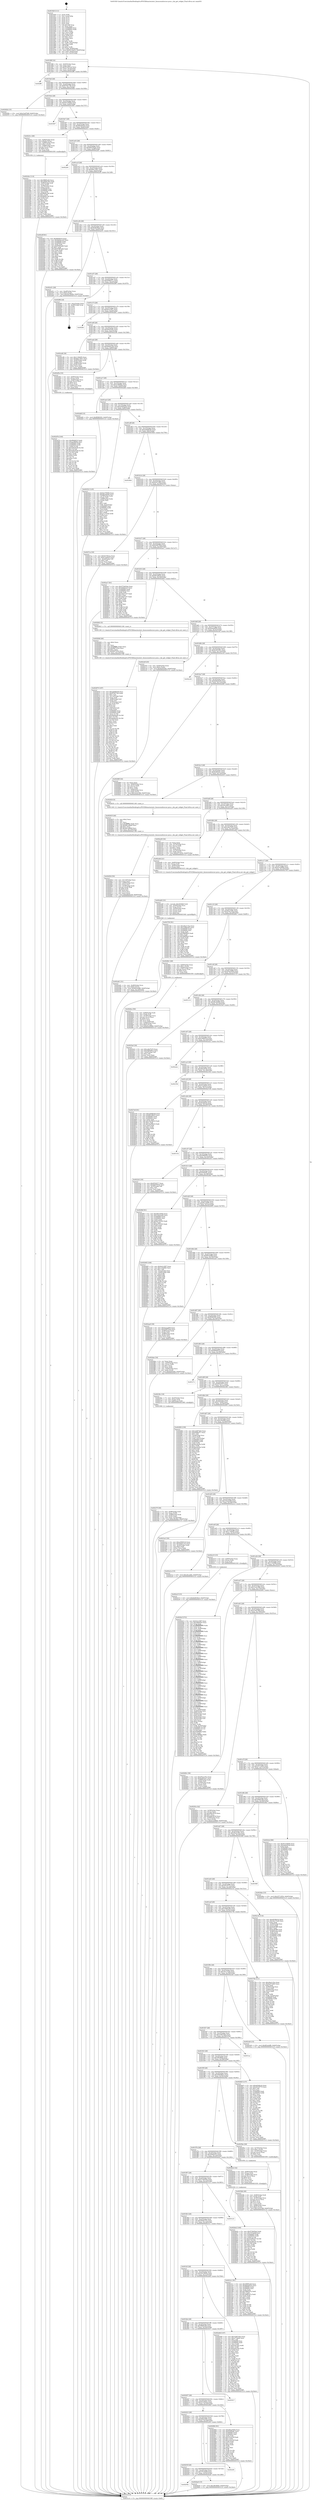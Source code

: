 digraph "0x401920" {
  label = "0x401920 (/mnt/c/Users/mathe/Desktop/tcc/POCII/binaries/extr_linuxsoundsocsoc-pcm.c_dai_get_widget_Final-ollvm.out::main(0))"
  labelloc = "t"
  node[shape=record]

  Entry [label="",width=0.3,height=0.3,shape=circle,fillcolor=black,style=filled]
  "0x40198f" [label="{
     0x40198f [32]\l
     | [instrs]\l
     &nbsp;&nbsp;0x40198f \<+6\>: mov -0xb0(%rbp),%eax\l
     &nbsp;&nbsp;0x401995 \<+2\>: mov %eax,%ecx\l
     &nbsp;&nbsp;0x401997 \<+6\>: sub $0x81d381a3,%ecx\l
     &nbsp;&nbsp;0x40199d \<+6\>: mov %eax,-0xc4(%rbp)\l
     &nbsp;&nbsp;0x4019a3 \<+6\>: mov %ecx,-0xc8(%rbp)\l
     &nbsp;&nbsp;0x4019a9 \<+6\>: je 0000000000402ff6 \<main+0x16d6\>\l
  }"]
  "0x402ff6" [label="{
     0x402ff6\l
  }", style=dashed]
  "0x4019af" [label="{
     0x4019af [28]\l
     | [instrs]\l
     &nbsp;&nbsp;0x4019af \<+5\>: jmp 00000000004019b4 \<main+0x94\>\l
     &nbsp;&nbsp;0x4019b4 \<+6\>: mov -0xc4(%rbp),%eax\l
     &nbsp;&nbsp;0x4019ba \<+5\>: sub $0x87bf1706,%eax\l
     &nbsp;&nbsp;0x4019bf \<+6\>: mov %eax,-0xcc(%rbp)\l
     &nbsp;&nbsp;0x4019c5 \<+6\>: je 000000000040292b \<main+0x100b\>\l
  }"]
  Exit [label="",width=0.3,height=0.3,shape=circle,fillcolor=black,style=filled,peripheries=2]
  "0x40292b" [label="{
     0x40292b [15]\l
     | [instrs]\l
     &nbsp;&nbsp;0x40292b \<+10\>: movl $0x23a97b6f,-0xb0(%rbp)\l
     &nbsp;&nbsp;0x402935 \<+5\>: jmp 00000000004031c4 \<main+0x18a4\>\l
  }"]
  "0x4019cb" [label="{
     0x4019cb [28]\l
     | [instrs]\l
     &nbsp;&nbsp;0x4019cb \<+5\>: jmp 00000000004019d0 \<main+0xb0\>\l
     &nbsp;&nbsp;0x4019d0 \<+6\>: mov -0xc4(%rbp),%eax\l
     &nbsp;&nbsp;0x4019d6 \<+5\>: sub $0x8a376956,%eax\l
     &nbsp;&nbsp;0x4019db \<+6\>: mov %eax,-0xd0(%rbp)\l
     &nbsp;&nbsp;0x4019e1 \<+6\>: je 0000000000403067 \<main+0x1747\>\l
  }"]
  "0x402e1f" [label="{
     0x402e1f [15]\l
     | [instrs]\l
     &nbsp;&nbsp;0x402e1f \<+10\>: movl $0x8e6636e4,-0xb0(%rbp)\l
     &nbsp;&nbsp;0x402e29 \<+5\>: jmp 00000000004031c4 \<main+0x18a4\>\l
  }"]
  "0x403067" [label="{
     0x403067\l
  }", style=dashed]
  "0x4019e7" [label="{
     0x4019e7 [28]\l
     | [instrs]\l
     &nbsp;&nbsp;0x4019e7 \<+5\>: jmp 00000000004019ec \<main+0xcc\>\l
     &nbsp;&nbsp;0x4019ec \<+6\>: mov -0xc4(%rbp),%eax\l
     &nbsp;&nbsp;0x4019f2 \<+5\>: sub $0x8be6e916,%eax\l
     &nbsp;&nbsp;0x4019f7 \<+6\>: mov %eax,-0xd4(%rbp)\l
     &nbsp;&nbsp;0x4019fd \<+6\>: je 000000000040241c \<main+0xafc\>\l
  }"]
  "0x402d7b" [label="{
     0x402d7b [100]\l
     | [instrs]\l
     &nbsp;&nbsp;0x402d7b \<+5\>: mov $0x8bb9d19,%edx\l
     &nbsp;&nbsp;0x402d80 \<+5\>: mov $0xaa3fb94a,%esi\l
     &nbsp;&nbsp;0x402d85 \<+8\>: mov 0x406060,%r8d\l
     &nbsp;&nbsp;0x402d8d \<+8\>: mov 0x406064,%r9d\l
     &nbsp;&nbsp;0x402d95 \<+3\>: mov %r8d,%r10d\l
     &nbsp;&nbsp;0x402d98 \<+7\>: sub $0x526e5436,%r10d\l
     &nbsp;&nbsp;0x402d9f \<+4\>: sub $0x1,%r10d\l
     &nbsp;&nbsp;0x402da3 \<+7\>: add $0x526e5436,%r10d\l
     &nbsp;&nbsp;0x402daa \<+4\>: imul %r10d,%r8d\l
     &nbsp;&nbsp;0x402dae \<+4\>: and $0x1,%r8d\l
     &nbsp;&nbsp;0x402db2 \<+4\>: cmp $0x0,%r8d\l
     &nbsp;&nbsp;0x402db6 \<+4\>: sete %r11b\l
     &nbsp;&nbsp;0x402dba \<+4\>: cmp $0xa,%r9d\l
     &nbsp;&nbsp;0x402dbe \<+3\>: setl %bl\l
     &nbsp;&nbsp;0x402dc1 \<+3\>: mov %r11b,%r14b\l
     &nbsp;&nbsp;0x402dc4 \<+3\>: and %bl,%r14b\l
     &nbsp;&nbsp;0x402dc7 \<+3\>: xor %bl,%r11b\l
     &nbsp;&nbsp;0x402dca \<+3\>: or %r11b,%r14b\l
     &nbsp;&nbsp;0x402dcd \<+4\>: test $0x1,%r14b\l
     &nbsp;&nbsp;0x402dd1 \<+3\>: cmovne %esi,%edx\l
     &nbsp;&nbsp;0x402dd4 \<+6\>: mov %edx,-0xb0(%rbp)\l
     &nbsp;&nbsp;0x402dda \<+5\>: jmp 00000000004031c4 \<main+0x18a4\>\l
  }"]
  "0x40241c" [label="{
     0x40241c [48]\l
     | [instrs]\l
     &nbsp;&nbsp;0x40241c \<+7\>: mov -0x90(%rbp),%rax\l
     &nbsp;&nbsp;0x402423 \<+6\>: movl $0x64,(%rax)\l
     &nbsp;&nbsp;0x402429 \<+7\>: mov -0x88(%rbp),%rax\l
     &nbsp;&nbsp;0x402430 \<+6\>: movl $0x1,(%rax)\l
     &nbsp;&nbsp;0x402436 \<+7\>: mov -0x88(%rbp),%rax\l
     &nbsp;&nbsp;0x40243d \<+3\>: movslq (%rax),%rax\l
     &nbsp;&nbsp;0x402440 \<+4\>: shl $0x4,%rax\l
     &nbsp;&nbsp;0x402444 \<+3\>: mov %rax,%rdi\l
     &nbsp;&nbsp;0x402447 \<+5\>: call 0000000000401050 \<malloc@plt\>\l
     | [calls]\l
     &nbsp;&nbsp;0x401050 \{1\} (unknown)\l
  }"]
  "0x401a03" [label="{
     0x401a03 [28]\l
     | [instrs]\l
     &nbsp;&nbsp;0x401a03 \<+5\>: jmp 0000000000401a08 \<main+0xe8\>\l
     &nbsp;&nbsp;0x401a08 \<+6\>: mov -0xc4(%rbp),%eax\l
     &nbsp;&nbsp;0x401a0e \<+5\>: sub $0x8dd7852b,%eax\l
     &nbsp;&nbsp;0x401a13 \<+6\>: mov %eax,-0xd8(%rbp)\l
     &nbsp;&nbsp;0x401a19 \<+6\>: je 0000000000402261 \<main+0x941\>\l
  }"]
  "0x40205b" [label="{
     0x40205b\l
  }", style=dashed]
  "0x402261" [label="{
     0x402261\l
  }", style=dashed]
  "0x401a1f" [label="{
     0x401a1f [28]\l
     | [instrs]\l
     &nbsp;&nbsp;0x401a1f \<+5\>: jmp 0000000000401a24 \<main+0x104\>\l
     &nbsp;&nbsp;0x401a24 \<+6\>: mov -0xc4(%rbp),%eax\l
     &nbsp;&nbsp;0x401a2a \<+5\>: sub $0x8de139a7,%eax\l
     &nbsp;&nbsp;0x401a2f \<+6\>: mov %eax,-0xdc(%rbp)\l
     &nbsp;&nbsp;0x401a35 \<+6\>: je 0000000000402cff \<main+0x13df\>\l
  }"]
  "0x402ba6" [label="{
     0x402ba6 [15]\l
     | [instrs]\l
     &nbsp;&nbsp;0x402ba6 \<+10\>: movl $0x3f039fe6,-0xb0(%rbp)\l
     &nbsp;&nbsp;0x402bb0 \<+5\>: jmp 00000000004031c4 \<main+0x18a4\>\l
  }"]
  "0x402cff" [label="{
     0x402cff [91]\l
     | [instrs]\l
     &nbsp;&nbsp;0x402cff \<+5\>: mov $0x8bb9d19,%eax\l
     &nbsp;&nbsp;0x402d04 \<+5\>: mov $0x9e64e1d4,%ecx\l
     &nbsp;&nbsp;0x402d09 \<+7\>: mov 0x406060,%edx\l
     &nbsp;&nbsp;0x402d10 \<+7\>: mov 0x406064,%esi\l
     &nbsp;&nbsp;0x402d17 \<+2\>: mov %edx,%edi\l
     &nbsp;&nbsp;0x402d19 \<+6\>: sub $0x97863a60,%edi\l
     &nbsp;&nbsp;0x402d1f \<+3\>: sub $0x1,%edi\l
     &nbsp;&nbsp;0x402d22 \<+6\>: add $0x97863a60,%edi\l
     &nbsp;&nbsp;0x402d28 \<+3\>: imul %edi,%edx\l
     &nbsp;&nbsp;0x402d2b \<+3\>: and $0x1,%edx\l
     &nbsp;&nbsp;0x402d2e \<+3\>: cmp $0x0,%edx\l
     &nbsp;&nbsp;0x402d31 \<+4\>: sete %r8b\l
     &nbsp;&nbsp;0x402d35 \<+3\>: cmp $0xa,%esi\l
     &nbsp;&nbsp;0x402d38 \<+4\>: setl %r9b\l
     &nbsp;&nbsp;0x402d3c \<+3\>: mov %r8b,%r10b\l
     &nbsp;&nbsp;0x402d3f \<+3\>: and %r9b,%r10b\l
     &nbsp;&nbsp;0x402d42 \<+3\>: xor %r9b,%r8b\l
     &nbsp;&nbsp;0x402d45 \<+3\>: or %r8b,%r10b\l
     &nbsp;&nbsp;0x402d48 \<+4\>: test $0x1,%r10b\l
     &nbsp;&nbsp;0x402d4c \<+3\>: cmovne %ecx,%eax\l
     &nbsp;&nbsp;0x402d4f \<+6\>: mov %eax,-0xb0(%rbp)\l
     &nbsp;&nbsp;0x402d55 \<+5\>: jmp 00000000004031c4 \<main+0x18a4\>\l
  }"]
  "0x401a3b" [label="{
     0x401a3b [28]\l
     | [instrs]\l
     &nbsp;&nbsp;0x401a3b \<+5\>: jmp 0000000000401a40 \<main+0x120\>\l
     &nbsp;&nbsp;0x401a40 \<+6\>: mov -0xc4(%rbp),%eax\l
     &nbsp;&nbsp;0x401a46 \<+5\>: sub $0x8e6636e4,%eax\l
     &nbsp;&nbsp;0x401a4b \<+6\>: mov %eax,-0xe0(%rbp)\l
     &nbsp;&nbsp;0x401a51 \<+6\>: je 0000000000402e51 \<main+0x1531\>\l
  }"]
  "0x40203f" [label="{
     0x40203f [28]\l
     | [instrs]\l
     &nbsp;&nbsp;0x40203f \<+5\>: jmp 0000000000402044 \<main+0x724\>\l
     &nbsp;&nbsp;0x402044 \<+6\>: mov -0xc4(%rbp),%eax\l
     &nbsp;&nbsp;0x40204a \<+5\>: sub $0x707ed2bf,%eax\l
     &nbsp;&nbsp;0x40204f \<+6\>: mov %eax,-0x1bc(%rbp)\l
     &nbsp;&nbsp;0x402055 \<+6\>: je 0000000000402ba6 \<main+0x1286\>\l
  }"]
  "0x402e51" [label="{
     0x402e51 [28]\l
     | [instrs]\l
     &nbsp;&nbsp;0x402e51 \<+7\>: mov -0xa8(%rbp),%rax\l
     &nbsp;&nbsp;0x402e58 \<+6\>: movl $0x0,(%rax)\l
     &nbsp;&nbsp;0x402e5e \<+10\>: movl $0x5d158e9a,-0xb0(%rbp)\l
     &nbsp;&nbsp;0x402e68 \<+5\>: jmp 00000000004031c4 \<main+0x18a4\>\l
  }"]
  "0x401a57" [label="{
     0x401a57 [28]\l
     | [instrs]\l
     &nbsp;&nbsp;0x401a57 \<+5\>: jmp 0000000000401a5c \<main+0x13c\>\l
     &nbsp;&nbsp;0x401a5c \<+6\>: mov -0xc4(%rbp),%eax\l
     &nbsp;&nbsp;0x401a62 \<+5\>: sub $0x9588cf71,%eax\l
     &nbsp;&nbsp;0x401a67 \<+6\>: mov %eax,-0xe4(%rbp)\l
     &nbsp;&nbsp;0x401a6d \<+6\>: je 0000000000402f9f \<main+0x167f\>\l
  }"]
  "0x4022f4" [label="{
     0x4022f4\l
  }", style=dashed]
  "0x402f9f" [label="{
     0x402f9f [18]\l
     | [instrs]\l
     &nbsp;&nbsp;0x402f9f \<+3\>: mov -0x2c(%rbp),%eax\l
     &nbsp;&nbsp;0x402fa2 \<+4\>: lea -0x28(%rbp),%rsp\l
     &nbsp;&nbsp;0x402fa6 \<+1\>: pop %rbx\l
     &nbsp;&nbsp;0x402fa7 \<+2\>: pop %r12\l
     &nbsp;&nbsp;0x402fa9 \<+2\>: pop %r13\l
     &nbsp;&nbsp;0x402fab \<+2\>: pop %r14\l
     &nbsp;&nbsp;0x402fad \<+2\>: pop %r15\l
     &nbsp;&nbsp;0x402faf \<+1\>: pop %rbp\l
     &nbsp;&nbsp;0x402fb0 \<+1\>: ret\l
  }"]
  "0x401a73" [label="{
     0x401a73 [28]\l
     | [instrs]\l
     &nbsp;&nbsp;0x401a73 \<+5\>: jmp 0000000000401a78 \<main+0x158\>\l
     &nbsp;&nbsp;0x401a78 \<+6\>: mov -0xc4(%rbp),%eax\l
     &nbsp;&nbsp;0x401a7e \<+5\>: sub $0x9a3c30f7,%eax\l
     &nbsp;&nbsp;0x401a83 \<+6\>: mov %eax,-0xe8(%rbp)\l
     &nbsp;&nbsp;0x401a89 \<+6\>: je 0000000000402fb1 \<main+0x1691\>\l
  }"]
  "0x402b42" [label="{
     0x402b42 [100]\l
     | [instrs]\l
     &nbsp;&nbsp;0x402b42 \<+5\>: mov $0x572b05eb,%edx\l
     &nbsp;&nbsp;0x402b47 \<+5\>: mov $0x707ed2bf,%esi\l
     &nbsp;&nbsp;0x402b4c \<+8\>: mov 0x406060,%r8d\l
     &nbsp;&nbsp;0x402b54 \<+8\>: mov 0x406064,%r9d\l
     &nbsp;&nbsp;0x402b5c \<+3\>: mov %r8d,%r10d\l
     &nbsp;&nbsp;0x402b5f \<+7\>: sub $0x42280cd7,%r10d\l
     &nbsp;&nbsp;0x402b66 \<+4\>: sub $0x1,%r10d\l
     &nbsp;&nbsp;0x402b6a \<+7\>: add $0x42280cd7,%r10d\l
     &nbsp;&nbsp;0x402b71 \<+4\>: imul %r10d,%r8d\l
     &nbsp;&nbsp;0x402b75 \<+4\>: and $0x1,%r8d\l
     &nbsp;&nbsp;0x402b79 \<+4\>: cmp $0x0,%r8d\l
     &nbsp;&nbsp;0x402b7d \<+4\>: sete %r11b\l
     &nbsp;&nbsp;0x402b81 \<+4\>: cmp $0xa,%r9d\l
     &nbsp;&nbsp;0x402b85 \<+3\>: setl %bl\l
     &nbsp;&nbsp;0x402b88 \<+3\>: mov %r11b,%r14b\l
     &nbsp;&nbsp;0x402b8b \<+3\>: and %bl,%r14b\l
     &nbsp;&nbsp;0x402b8e \<+3\>: xor %bl,%r11b\l
     &nbsp;&nbsp;0x402b91 \<+3\>: or %r11b,%r14b\l
     &nbsp;&nbsp;0x402b94 \<+4\>: test $0x1,%r14b\l
     &nbsp;&nbsp;0x402b98 \<+3\>: cmovne %esi,%edx\l
     &nbsp;&nbsp;0x402b9b \<+6\>: mov %edx,-0xb0(%rbp)\l
     &nbsp;&nbsp;0x402ba1 \<+5\>: jmp 00000000004031c4 \<main+0x18a4\>\l
  }"]
  "0x402fb1" [label="{
     0x402fb1\l
  }", style=dashed]
  "0x401a8f" [label="{
     0x401a8f [28]\l
     | [instrs]\l
     &nbsp;&nbsp;0x401a8f \<+5\>: jmp 0000000000401a94 \<main+0x174\>\l
     &nbsp;&nbsp;0x401a94 \<+6\>: mov -0xc4(%rbp),%eax\l
     &nbsp;&nbsp;0x401a9a \<+5\>: sub $0x9a935efe,%eax\l
     &nbsp;&nbsp;0x401a9f \<+6\>: mov %eax,-0xec(%rbp)\l
     &nbsp;&nbsp;0x401aa5 \<+6\>: je 0000000000402cd8 \<main+0x13b8\>\l
  }"]
  "0x402a81" [label="{
     0x402a81 [31]\l
     | [instrs]\l
     &nbsp;&nbsp;0x402a81 \<+4\>: mov -0x48(%rbp),%rcx\l
     &nbsp;&nbsp;0x402a85 \<+6\>: movl $0x0,(%rcx)\l
     &nbsp;&nbsp;0x402a8b \<+10\>: movl $0xf63e4df8,-0xb0(%rbp)\l
     &nbsp;&nbsp;0x402a95 \<+6\>: mov %eax,-0x1c8(%rbp)\l
     &nbsp;&nbsp;0x402a9b \<+5\>: jmp 00000000004031c4 \<main+0x18a4\>\l
  }"]
  "0x402cd8" [label="{
     0x402cd8 [39]\l
     | [instrs]\l
     &nbsp;&nbsp;0x402cd8 \<+5\>: mov $0x114fe0f2,%eax\l
     &nbsp;&nbsp;0x402cdd \<+5\>: mov $0x8de139a7,%ecx\l
     &nbsp;&nbsp;0x402ce2 \<+4\>: mov -0x40(%rbp),%rdx\l
     &nbsp;&nbsp;0x402ce6 \<+2\>: mov (%rdx),%esi\l
     &nbsp;&nbsp;0x402ce8 \<+7\>: mov -0x88(%rbp),%rdx\l
     &nbsp;&nbsp;0x402cef \<+2\>: cmp (%rdx),%esi\l
     &nbsp;&nbsp;0x402cf1 \<+3\>: cmovl %ecx,%eax\l
     &nbsp;&nbsp;0x402cf4 \<+6\>: mov %eax,-0xb0(%rbp)\l
     &nbsp;&nbsp;0x402cfa \<+5\>: jmp 00000000004031c4 \<main+0x18a4\>\l
  }"]
  "0x401aab" [label="{
     0x401aab [28]\l
     | [instrs]\l
     &nbsp;&nbsp;0x401aab \<+5\>: jmp 0000000000401ab0 \<main+0x190\>\l
     &nbsp;&nbsp;0x401ab0 \<+6\>: mov -0xc4(%rbp),%eax\l
     &nbsp;&nbsp;0x401ab6 \<+5\>: sub $0x9e64e1d4,%eax\l
     &nbsp;&nbsp;0x401abb \<+6\>: mov %eax,-0xf0(%rbp)\l
     &nbsp;&nbsp;0x401ac1 \<+6\>: je 0000000000402d5a \<main+0x143a\>\l
  }"]
  "0x402a60" [label="{
     0x402a60 [33]\l
     | [instrs]\l
     &nbsp;&nbsp;0x402a60 \<+10\>: movabs $0x4040b6,%rdi\l
     &nbsp;&nbsp;0x402a6a \<+4\>: mov -0x50(%rbp),%rcx\l
     &nbsp;&nbsp;0x402a6e \<+3\>: mov %rax,(%rcx)\l
     &nbsp;&nbsp;0x402a71 \<+4\>: mov -0x50(%rbp),%rax\l
     &nbsp;&nbsp;0x402a75 \<+3\>: mov (%rax),%rax\l
     &nbsp;&nbsp;0x402a78 \<+2\>: mov (%rax),%esi\l
     &nbsp;&nbsp;0x402a7a \<+2\>: mov $0x0,%al\l
     &nbsp;&nbsp;0x402a7c \<+5\>: call 0000000000401040 \<printf@plt\>\l
     | [calls]\l
     &nbsp;&nbsp;0x401040 \{1\} (unknown)\l
  }"]
  "0x402d5a" [label="{
     0x402d5a [33]\l
     | [instrs]\l
     &nbsp;&nbsp;0x402d5a \<+4\>: mov -0x80(%rbp),%rax\l
     &nbsp;&nbsp;0x402d5e \<+3\>: mov (%rax),%rax\l
     &nbsp;&nbsp;0x402d61 \<+4\>: mov -0x40(%rbp),%rcx\l
     &nbsp;&nbsp;0x402d65 \<+3\>: movslq (%rcx),%rcx\l
     &nbsp;&nbsp;0x402d68 \<+4\>: shl $0x4,%rcx\l
     &nbsp;&nbsp;0x402d6c \<+3\>: add %rcx,%rax\l
     &nbsp;&nbsp;0x402d6f \<+4\>: mov 0x8(%rax),%rax\l
     &nbsp;&nbsp;0x402d73 \<+3\>: mov %rax,%rdi\l
     &nbsp;&nbsp;0x402d76 \<+5\>: call 0000000000401030 \<free@plt\>\l
     | [calls]\l
     &nbsp;&nbsp;0x401030 \{1\} (unknown)\l
  }"]
  "0x401ac7" [label="{
     0x401ac7 [28]\l
     | [instrs]\l
     &nbsp;&nbsp;0x401ac7 \<+5\>: jmp 0000000000401acc \<main+0x1ac\>\l
     &nbsp;&nbsp;0x401acc \<+6\>: mov -0xc4(%rbp),%eax\l
     &nbsp;&nbsp;0x401ad2 \<+5\>: sub $0xaa3fb94a,%eax\l
     &nbsp;&nbsp;0x401ad7 \<+6\>: mov %eax,-0xf4(%rbp)\l
     &nbsp;&nbsp;0x401add \<+6\>: je 0000000000402ddf \<main+0x14bf\>\l
  }"]
  "0x402023" [label="{
     0x402023 [28]\l
     | [instrs]\l
     &nbsp;&nbsp;0x402023 \<+5\>: jmp 0000000000402028 \<main+0x708\>\l
     &nbsp;&nbsp;0x402028 \<+6\>: mov -0xc4(%rbp),%eax\l
     &nbsp;&nbsp;0x40202e \<+5\>: sub $0x69f22562,%eax\l
     &nbsp;&nbsp;0x402033 \<+6\>: mov %eax,-0x1b8(%rbp)\l
     &nbsp;&nbsp;0x402039 \<+6\>: je 00000000004022f4 \<main+0x9d4\>\l
  }"]
  "0x402ddf" [label="{
     0x402ddf [15]\l
     | [instrs]\l
     &nbsp;&nbsp;0x402ddf \<+10\>: movl $0xff286383,-0xb0(%rbp)\l
     &nbsp;&nbsp;0x402de9 \<+5\>: jmp 00000000004031c4 \<main+0x18a4\>\l
  }"]
  "0x401ae3" [label="{
     0x401ae3 [28]\l
     | [instrs]\l
     &nbsp;&nbsp;0x401ae3 \<+5\>: jmp 0000000000401ae8 \<main+0x1c8\>\l
     &nbsp;&nbsp;0x401ae8 \<+6\>: mov -0xc4(%rbp),%eax\l
     &nbsp;&nbsp;0x401aee \<+5\>: sub $0xaad5053d,%eax\l
     &nbsp;&nbsp;0x401af3 \<+6\>: mov %eax,-0xf8(%rbp)\l
     &nbsp;&nbsp;0x401af9 \<+6\>: je 0000000000402523 \<main+0xc03\>\l
  }"]
  "0x402964" [label="{
     0x402964 [91]\l
     | [instrs]\l
     &nbsp;&nbsp;0x402964 \<+5\>: mov $0xd92a509d,%eax\l
     &nbsp;&nbsp;0x402969 \<+5\>: mov $0xf3d5b4fc,%ecx\l
     &nbsp;&nbsp;0x40296e \<+7\>: mov 0x406060,%edx\l
     &nbsp;&nbsp;0x402975 \<+7\>: mov 0x406064,%esi\l
     &nbsp;&nbsp;0x40297c \<+2\>: mov %edx,%edi\l
     &nbsp;&nbsp;0x40297e \<+6\>: add $0xc23aa32f,%edi\l
     &nbsp;&nbsp;0x402984 \<+3\>: sub $0x1,%edi\l
     &nbsp;&nbsp;0x402987 \<+6\>: sub $0xc23aa32f,%edi\l
     &nbsp;&nbsp;0x40298d \<+3\>: imul %edi,%edx\l
     &nbsp;&nbsp;0x402990 \<+3\>: and $0x1,%edx\l
     &nbsp;&nbsp;0x402993 \<+3\>: cmp $0x0,%edx\l
     &nbsp;&nbsp;0x402996 \<+4\>: sete %r8b\l
     &nbsp;&nbsp;0x40299a \<+3\>: cmp $0xa,%esi\l
     &nbsp;&nbsp;0x40299d \<+4\>: setl %r9b\l
     &nbsp;&nbsp;0x4029a1 \<+3\>: mov %r8b,%r10b\l
     &nbsp;&nbsp;0x4029a4 \<+3\>: and %r9b,%r10b\l
     &nbsp;&nbsp;0x4029a7 \<+3\>: xor %r9b,%r8b\l
     &nbsp;&nbsp;0x4029aa \<+3\>: or %r8b,%r10b\l
     &nbsp;&nbsp;0x4029ad \<+4\>: test $0x1,%r10b\l
     &nbsp;&nbsp;0x4029b1 \<+3\>: cmovne %ecx,%eax\l
     &nbsp;&nbsp;0x4029b4 \<+6\>: mov %eax,-0xb0(%rbp)\l
     &nbsp;&nbsp;0x4029ba \<+5\>: jmp 00000000004031c4 \<main+0x18a4\>\l
  }"]
  "0x402523" [label="{
     0x402523 [125]\l
     | [instrs]\l
     &nbsp;&nbsp;0x402523 \<+5\>: mov $0x8a376956,%eax\l
     &nbsp;&nbsp;0x402528 \<+5\>: mov $0xdbc0e626,%ecx\l
     &nbsp;&nbsp;0x40252d \<+4\>: mov -0x78(%rbp),%rdx\l
     &nbsp;&nbsp;0x402531 \<+2\>: mov (%rdx),%esi\l
     &nbsp;&nbsp;0x402533 \<+7\>: mov -0x88(%rbp),%rdx\l
     &nbsp;&nbsp;0x40253a \<+2\>: cmp (%rdx),%esi\l
     &nbsp;&nbsp;0x40253c \<+4\>: setl %dil\l
     &nbsp;&nbsp;0x402540 \<+4\>: and $0x1,%dil\l
     &nbsp;&nbsp;0x402544 \<+4\>: mov %dil,-0x2e(%rbp)\l
     &nbsp;&nbsp;0x402548 \<+7\>: mov 0x406060,%esi\l
     &nbsp;&nbsp;0x40254f \<+8\>: mov 0x406064,%r8d\l
     &nbsp;&nbsp;0x402557 \<+3\>: mov %esi,%r9d\l
     &nbsp;&nbsp;0x40255a \<+7\>: sub $0xa7175c4b,%r9d\l
     &nbsp;&nbsp;0x402561 \<+4\>: sub $0x1,%r9d\l
     &nbsp;&nbsp;0x402565 \<+7\>: add $0xa7175c4b,%r9d\l
     &nbsp;&nbsp;0x40256c \<+4\>: imul %r9d,%esi\l
     &nbsp;&nbsp;0x402570 \<+3\>: and $0x1,%esi\l
     &nbsp;&nbsp;0x402573 \<+3\>: cmp $0x0,%esi\l
     &nbsp;&nbsp;0x402576 \<+4\>: sete %dil\l
     &nbsp;&nbsp;0x40257a \<+4\>: cmp $0xa,%r8d\l
     &nbsp;&nbsp;0x40257e \<+4\>: setl %r10b\l
     &nbsp;&nbsp;0x402582 \<+3\>: mov %dil,%r11b\l
     &nbsp;&nbsp;0x402585 \<+3\>: and %r10b,%r11b\l
     &nbsp;&nbsp;0x402588 \<+3\>: xor %r10b,%dil\l
     &nbsp;&nbsp;0x40258b \<+3\>: or %dil,%r11b\l
     &nbsp;&nbsp;0x40258e \<+4\>: test $0x1,%r11b\l
     &nbsp;&nbsp;0x402592 \<+3\>: cmovne %ecx,%eax\l
     &nbsp;&nbsp;0x402595 \<+6\>: mov %eax,-0xb0(%rbp)\l
     &nbsp;&nbsp;0x40259b \<+5\>: jmp 00000000004031c4 \<main+0x18a4\>\l
  }"]
  "0x401aff" [label="{
     0x401aff [28]\l
     | [instrs]\l
     &nbsp;&nbsp;0x401aff \<+5\>: jmp 0000000000401b04 \<main+0x1e4\>\l
     &nbsp;&nbsp;0x401b04 \<+6\>: mov -0xc4(%rbp),%eax\l
     &nbsp;&nbsp;0x401b0a \<+5\>: sub $0xae6db038,%eax\l
     &nbsp;&nbsp;0x401b0f \<+6\>: mov %eax,-0xfc(%rbp)\l
     &nbsp;&nbsp;0x401b15 \<+6\>: je 00000000004030b4 \<main+0x1794\>\l
  }"]
  "0x402007" [label="{
     0x402007 [28]\l
     | [instrs]\l
     &nbsp;&nbsp;0x402007 \<+5\>: jmp 000000000040200c \<main+0x6ec\>\l
     &nbsp;&nbsp;0x40200c \<+6\>: mov -0xc4(%rbp),%eax\l
     &nbsp;&nbsp;0x402012 \<+5\>: sub $0x61039cea,%eax\l
     &nbsp;&nbsp;0x402017 \<+6\>: mov %eax,-0x1b4(%rbp)\l
     &nbsp;&nbsp;0x40201d \<+6\>: je 0000000000402964 \<main+0x1044\>\l
  }"]
  "0x4030b4" [label="{
     0x4030b4\l
  }", style=dashed]
  "0x401b1b" [label="{
     0x401b1b [28]\l
     | [instrs]\l
     &nbsp;&nbsp;0x401b1b \<+5\>: jmp 0000000000401b20 \<main+0x200\>\l
     &nbsp;&nbsp;0x401b20 \<+6\>: mov -0xc4(%rbp),%eax\l
     &nbsp;&nbsp;0x401b26 \<+5\>: sub $0xb207c6b5,%eax\l
     &nbsp;&nbsp;0x401b2b \<+6\>: mov %eax,-0x100(%rbp)\l
     &nbsp;&nbsp;0x401b31 \<+6\>: je 00000000004027ca \<main+0xeaa\>\l
  }"]
  "0x403017" [label="{
     0x403017\l
  }", style=dashed]
  "0x4027ca" [label="{
     0x4027ca [30]\l
     | [instrs]\l
     &nbsp;&nbsp;0x4027ca \<+5\>: mov $0x61039cea,%eax\l
     &nbsp;&nbsp;0x4027cf \<+5\>: mov $0xe7aed4c0,%ecx\l
     &nbsp;&nbsp;0x4027d4 \<+3\>: mov -0x2d(%rbp),%dl\l
     &nbsp;&nbsp;0x4027d7 \<+3\>: test $0x1,%dl\l
     &nbsp;&nbsp;0x4027da \<+3\>: cmovne %ecx,%eax\l
     &nbsp;&nbsp;0x4027dd \<+6\>: mov %eax,-0xb0(%rbp)\l
     &nbsp;&nbsp;0x4027e3 \<+5\>: jmp 00000000004031c4 \<main+0x18a4\>\l
  }"]
  "0x401b37" [label="{
     0x401b37 [28]\l
     | [instrs]\l
     &nbsp;&nbsp;0x401b37 \<+5\>: jmp 0000000000401b3c \<main+0x21c\>\l
     &nbsp;&nbsp;0x401b3c \<+6\>: mov -0xc4(%rbp),%eax\l
     &nbsp;&nbsp;0x401b42 \<+5\>: sub $0xb269782d,%eax\l
     &nbsp;&nbsp;0x401b47 \<+6\>: mov %eax,-0x104(%rbp)\l
     &nbsp;&nbsp;0x401b4d \<+6\>: je 0000000000402ac7 \<main+0x11a7\>\l
  }"]
  "0x401feb" [label="{
     0x401feb [28]\l
     | [instrs]\l
     &nbsp;&nbsp;0x401feb \<+5\>: jmp 0000000000401ff0 \<main+0x6d0\>\l
     &nbsp;&nbsp;0x401ff0 \<+6\>: mov -0xc4(%rbp),%eax\l
     &nbsp;&nbsp;0x401ff6 \<+5\>: sub $0x5f885a40,%eax\l
     &nbsp;&nbsp;0x401ffb \<+6\>: mov %eax,-0x1b0(%rbp)\l
     &nbsp;&nbsp;0x402001 \<+6\>: je 0000000000403017 \<main+0x16f7\>\l
  }"]
  "0x402ac7" [label="{
     0x402ac7 [91]\l
     | [instrs]\l
     &nbsp;&nbsp;0x402ac7 \<+5\>: mov $0x572b05eb,%eax\l
     &nbsp;&nbsp;0x402acc \<+5\>: mov $0x49ddc0c5,%ecx\l
     &nbsp;&nbsp;0x402ad1 \<+7\>: mov 0x406060,%edx\l
     &nbsp;&nbsp;0x402ad8 \<+7\>: mov 0x406064,%esi\l
     &nbsp;&nbsp;0x402adf \<+2\>: mov %edx,%edi\l
     &nbsp;&nbsp;0x402ae1 \<+6\>: add $0x32be7c57,%edi\l
     &nbsp;&nbsp;0x402ae7 \<+3\>: sub $0x1,%edi\l
     &nbsp;&nbsp;0x402aea \<+6\>: sub $0x32be7c57,%edi\l
     &nbsp;&nbsp;0x402af0 \<+3\>: imul %edi,%edx\l
     &nbsp;&nbsp;0x402af3 \<+3\>: and $0x1,%edx\l
     &nbsp;&nbsp;0x402af6 \<+3\>: cmp $0x0,%edx\l
     &nbsp;&nbsp;0x402af9 \<+4\>: sete %r8b\l
     &nbsp;&nbsp;0x402afd \<+3\>: cmp $0xa,%esi\l
     &nbsp;&nbsp;0x402b00 \<+4\>: setl %r9b\l
     &nbsp;&nbsp;0x402b04 \<+3\>: mov %r8b,%r10b\l
     &nbsp;&nbsp;0x402b07 \<+3\>: and %r9b,%r10b\l
     &nbsp;&nbsp;0x402b0a \<+3\>: xor %r9b,%r8b\l
     &nbsp;&nbsp;0x402b0d \<+3\>: or %r8b,%r10b\l
     &nbsp;&nbsp;0x402b10 \<+4\>: test $0x1,%r10b\l
     &nbsp;&nbsp;0x402b14 \<+3\>: cmovne %ecx,%eax\l
     &nbsp;&nbsp;0x402b17 \<+6\>: mov %eax,-0xb0(%rbp)\l
     &nbsp;&nbsp;0x402b1d \<+5\>: jmp 00000000004031c4 \<main+0x18a4\>\l
  }"]
  "0x401b53" [label="{
     0x401b53 [28]\l
     | [instrs]\l
     &nbsp;&nbsp;0x401b53 \<+5\>: jmp 0000000000401b58 \<main+0x238\>\l
     &nbsp;&nbsp;0x401b58 \<+6\>: mov -0xc4(%rbp),%eax\l
     &nbsp;&nbsp;0x401b5e \<+5\>: sub $0xb61dfd35,%eax\l
     &nbsp;&nbsp;0x401b63 \<+6\>: mov %eax,-0x108(%rbp)\l
     &nbsp;&nbsp;0x401b69 \<+6\>: je 0000000000402843 \<main+0xf23\>\l
  }"]
  "0x402e6d" [label="{
     0x402e6d [147]\l
     | [instrs]\l
     &nbsp;&nbsp;0x402e6d \<+5\>: mov $0x3c6972b4,%eax\l
     &nbsp;&nbsp;0x402e72 \<+5\>: mov $0xa77d4e6,%ecx\l
     &nbsp;&nbsp;0x402e77 \<+2\>: mov $0x1,%dl\l
     &nbsp;&nbsp;0x402e79 \<+7\>: mov 0x406060,%esi\l
     &nbsp;&nbsp;0x402e80 \<+7\>: mov 0x406064,%edi\l
     &nbsp;&nbsp;0x402e87 \<+3\>: mov %esi,%r8d\l
     &nbsp;&nbsp;0x402e8a \<+7\>: sub $0x4c9c3ba,%r8d\l
     &nbsp;&nbsp;0x402e91 \<+4\>: sub $0x1,%r8d\l
     &nbsp;&nbsp;0x402e95 \<+7\>: add $0x4c9c3ba,%r8d\l
     &nbsp;&nbsp;0x402e9c \<+4\>: imul %r8d,%esi\l
     &nbsp;&nbsp;0x402ea0 \<+3\>: and $0x1,%esi\l
     &nbsp;&nbsp;0x402ea3 \<+3\>: cmp $0x0,%esi\l
     &nbsp;&nbsp;0x402ea6 \<+4\>: sete %r9b\l
     &nbsp;&nbsp;0x402eaa \<+3\>: cmp $0xa,%edi\l
     &nbsp;&nbsp;0x402ead \<+4\>: setl %r10b\l
     &nbsp;&nbsp;0x402eb1 \<+3\>: mov %r9b,%r11b\l
     &nbsp;&nbsp;0x402eb4 \<+4\>: xor $0xff,%r11b\l
     &nbsp;&nbsp;0x402eb8 \<+3\>: mov %r10b,%bl\l
     &nbsp;&nbsp;0x402ebb \<+3\>: xor $0xff,%bl\l
     &nbsp;&nbsp;0x402ebe \<+3\>: xor $0x1,%dl\l
     &nbsp;&nbsp;0x402ec1 \<+3\>: mov %r11b,%r14b\l
     &nbsp;&nbsp;0x402ec4 \<+4\>: and $0xff,%r14b\l
     &nbsp;&nbsp;0x402ec8 \<+3\>: and %dl,%r9b\l
     &nbsp;&nbsp;0x402ecb \<+3\>: mov %bl,%r15b\l
     &nbsp;&nbsp;0x402ece \<+4\>: and $0xff,%r15b\l
     &nbsp;&nbsp;0x402ed2 \<+3\>: and %dl,%r10b\l
     &nbsp;&nbsp;0x402ed5 \<+3\>: or %r9b,%r14b\l
     &nbsp;&nbsp;0x402ed8 \<+3\>: or %r10b,%r15b\l
     &nbsp;&nbsp;0x402edb \<+3\>: xor %r15b,%r14b\l
     &nbsp;&nbsp;0x402ede \<+3\>: or %bl,%r11b\l
     &nbsp;&nbsp;0x402ee1 \<+4\>: xor $0xff,%r11b\l
     &nbsp;&nbsp;0x402ee5 \<+3\>: or $0x1,%dl\l
     &nbsp;&nbsp;0x402ee8 \<+3\>: and %dl,%r11b\l
     &nbsp;&nbsp;0x402eeb \<+3\>: or %r11b,%r14b\l
     &nbsp;&nbsp;0x402eee \<+4\>: test $0x1,%r14b\l
     &nbsp;&nbsp;0x402ef2 \<+3\>: cmovne %ecx,%eax\l
     &nbsp;&nbsp;0x402ef5 \<+6\>: mov %eax,-0xb0(%rbp)\l
     &nbsp;&nbsp;0x402efb \<+5\>: jmp 00000000004031c4 \<main+0x18a4\>\l
  }"]
  "0x402843" [label="{
     0x402843 [5]\l
     | [instrs]\l
     &nbsp;&nbsp;0x402843 \<+5\>: call 0000000000401160 \<next_i\>\l
     | [calls]\l
     &nbsp;&nbsp;0x401160 \{1\} (/mnt/c/Users/mathe/Desktop/tcc/POCII/binaries/extr_linuxsoundsocsoc-pcm.c_dai_get_widget_Final-ollvm.out::next_i)\l
  }"]
  "0x401b6f" [label="{
     0x401b6f [28]\l
     | [instrs]\l
     &nbsp;&nbsp;0x401b6f \<+5\>: jmp 0000000000401b74 \<main+0x254\>\l
     &nbsp;&nbsp;0x401b74 \<+6\>: mov -0xc4(%rbp),%eax\l
     &nbsp;&nbsp;0x401b7a \<+5\>: sub $0xbaeaa858,%eax\l
     &nbsp;&nbsp;0x401b7f \<+6\>: mov %eax,-0x10c(%rbp)\l
     &nbsp;&nbsp;0x401b85 \<+6\>: je 0000000000402cbf \<main+0x139f\>\l
  }"]
  "0x402870" [label="{
     0x402870 [187]\l
     | [instrs]\l
     &nbsp;&nbsp;0x402870 \<+5\>: mov $0xae6db038,%ecx\l
     &nbsp;&nbsp;0x402875 \<+5\>: mov $0x87bf1706,%edx\l
     &nbsp;&nbsp;0x40287a \<+3\>: mov $0x1,%sil\l
     &nbsp;&nbsp;0x40287d \<+6\>: mov -0x1c4(%rbp),%edi\l
     &nbsp;&nbsp;0x402883 \<+3\>: imul %eax,%edi\l
     &nbsp;&nbsp;0x402886 \<+4\>: mov -0x80(%rbp),%r8\l
     &nbsp;&nbsp;0x40288a \<+3\>: mov (%r8),%r8\l
     &nbsp;&nbsp;0x40288d \<+4\>: mov -0x78(%rbp),%r9\l
     &nbsp;&nbsp;0x402891 \<+3\>: movslq (%r9),%r9\l
     &nbsp;&nbsp;0x402894 \<+4\>: shl $0x4,%r9\l
     &nbsp;&nbsp;0x402898 \<+3\>: add %r9,%r8\l
     &nbsp;&nbsp;0x40289b \<+4\>: mov 0x8(%r8),%r8\l
     &nbsp;&nbsp;0x40289f \<+3\>: mov %edi,(%r8)\l
     &nbsp;&nbsp;0x4028a2 \<+7\>: mov 0x406060,%eax\l
     &nbsp;&nbsp;0x4028a9 \<+7\>: mov 0x406064,%edi\l
     &nbsp;&nbsp;0x4028b0 \<+3\>: mov %eax,%r10d\l
     &nbsp;&nbsp;0x4028b3 \<+7\>: add $0xadedead2,%r10d\l
     &nbsp;&nbsp;0x4028ba \<+4\>: sub $0x1,%r10d\l
     &nbsp;&nbsp;0x4028be \<+7\>: sub $0xadedead2,%r10d\l
     &nbsp;&nbsp;0x4028c5 \<+4\>: imul %r10d,%eax\l
     &nbsp;&nbsp;0x4028c9 \<+3\>: and $0x1,%eax\l
     &nbsp;&nbsp;0x4028cc \<+3\>: cmp $0x0,%eax\l
     &nbsp;&nbsp;0x4028cf \<+4\>: sete %r11b\l
     &nbsp;&nbsp;0x4028d3 \<+3\>: cmp $0xa,%edi\l
     &nbsp;&nbsp;0x4028d6 \<+3\>: setl %bl\l
     &nbsp;&nbsp;0x4028d9 \<+3\>: mov %r11b,%r14b\l
     &nbsp;&nbsp;0x4028dc \<+4\>: xor $0xff,%r14b\l
     &nbsp;&nbsp;0x4028e0 \<+3\>: mov %bl,%r15b\l
     &nbsp;&nbsp;0x4028e3 \<+4\>: xor $0xff,%r15b\l
     &nbsp;&nbsp;0x4028e7 \<+4\>: xor $0x0,%sil\l
     &nbsp;&nbsp;0x4028eb \<+3\>: mov %r14b,%r12b\l
     &nbsp;&nbsp;0x4028ee \<+4\>: and $0x0,%r12b\l
     &nbsp;&nbsp;0x4028f2 \<+3\>: and %sil,%r11b\l
     &nbsp;&nbsp;0x4028f5 \<+3\>: mov %r15b,%r13b\l
     &nbsp;&nbsp;0x4028f8 \<+4\>: and $0x0,%r13b\l
     &nbsp;&nbsp;0x4028fc \<+3\>: and %sil,%bl\l
     &nbsp;&nbsp;0x4028ff \<+3\>: or %r11b,%r12b\l
     &nbsp;&nbsp;0x402902 \<+3\>: or %bl,%r13b\l
     &nbsp;&nbsp;0x402905 \<+3\>: xor %r13b,%r12b\l
     &nbsp;&nbsp;0x402908 \<+3\>: or %r15b,%r14b\l
     &nbsp;&nbsp;0x40290b \<+4\>: xor $0xff,%r14b\l
     &nbsp;&nbsp;0x40290f \<+4\>: or $0x0,%sil\l
     &nbsp;&nbsp;0x402913 \<+3\>: and %sil,%r14b\l
     &nbsp;&nbsp;0x402916 \<+3\>: or %r14b,%r12b\l
     &nbsp;&nbsp;0x402919 \<+4\>: test $0x1,%r12b\l
     &nbsp;&nbsp;0x40291d \<+3\>: cmovne %edx,%ecx\l
     &nbsp;&nbsp;0x402920 \<+6\>: mov %ecx,-0xb0(%rbp)\l
     &nbsp;&nbsp;0x402926 \<+5\>: jmp 00000000004031c4 \<main+0x18a4\>\l
  }"]
  "0x402cbf" [label="{
     0x402cbf [25]\l
     | [instrs]\l
     &nbsp;&nbsp;0x402cbf \<+4\>: mov -0x40(%rbp),%rax\l
     &nbsp;&nbsp;0x402cc3 \<+6\>: movl $0x0,(%rax)\l
     &nbsp;&nbsp;0x402cc9 \<+10\>: movl $0x9a935efe,-0xb0(%rbp)\l
     &nbsp;&nbsp;0x402cd3 \<+5\>: jmp 00000000004031c4 \<main+0x18a4\>\l
  }"]
  "0x401b8b" [label="{
     0x401b8b [28]\l
     | [instrs]\l
     &nbsp;&nbsp;0x401b8b \<+5\>: jmp 0000000000401b90 \<main+0x270\>\l
     &nbsp;&nbsp;0x401b90 \<+6\>: mov -0xc4(%rbp),%eax\l
     &nbsp;&nbsp;0x401b96 \<+5\>: sub $0xbc953301,%eax\l
     &nbsp;&nbsp;0x401b9b \<+6\>: mov %eax,-0x110(%rbp)\l
     &nbsp;&nbsp;0x401ba1 \<+6\>: je 0000000000402e3d \<main+0x151d\>\l
  }"]
  "0x402848" [label="{
     0x402848 [40]\l
     | [instrs]\l
     &nbsp;&nbsp;0x402848 \<+5\>: mov $0x2,%ecx\l
     &nbsp;&nbsp;0x40284d \<+1\>: cltd\l
     &nbsp;&nbsp;0x40284e \<+2\>: idiv %ecx\l
     &nbsp;&nbsp;0x402850 \<+6\>: imul $0xfffffffe,%edx,%ecx\l
     &nbsp;&nbsp;0x402856 \<+6\>: sub $0xfb87325a,%ecx\l
     &nbsp;&nbsp;0x40285c \<+3\>: add $0x1,%ecx\l
     &nbsp;&nbsp;0x40285f \<+6\>: add $0xfb87325a,%ecx\l
     &nbsp;&nbsp;0x402865 \<+6\>: mov %ecx,-0x1c4(%rbp)\l
     &nbsp;&nbsp;0x40286b \<+5\>: call 0000000000401160 \<next_i\>\l
     | [calls]\l
     &nbsp;&nbsp;0x401160 \{1\} (/mnt/c/Users/mathe/Desktop/tcc/POCII/binaries/extr_linuxsoundsocsoc-pcm.c_dai_get_widget_Final-ollvm.out::next_i)\l
  }"]
  "0x402e3d" [label="{
     0x402e3d\l
  }", style=dashed]
  "0x401ba7" [label="{
     0x401ba7 [28]\l
     | [instrs]\l
     &nbsp;&nbsp;0x401ba7 \<+5\>: jmp 0000000000401bac \<main+0x28c\>\l
     &nbsp;&nbsp;0x401bac \<+6\>: mov -0xc4(%rbp),%eax\l
     &nbsp;&nbsp;0x401bb2 \<+5\>: sub $0xbd620a39,%eax\l
     &nbsp;&nbsp;0x401bb7 \<+6\>: mov %eax,-0x114(%rbp)\l
     &nbsp;&nbsp;0x401bbd \<+6\>: je 000000000040268f \<main+0xd6f\>\l
  }"]
  "0x4026ce" [label="{
     0x4026ce [50]\l
     | [instrs]\l
     &nbsp;&nbsp;0x4026ce \<+4\>: mov -0x80(%rbp),%rdi\l
     &nbsp;&nbsp;0x4026d2 \<+3\>: mov (%rdi),%rdi\l
     &nbsp;&nbsp;0x4026d5 \<+4\>: mov -0x78(%rbp),%rcx\l
     &nbsp;&nbsp;0x4026d9 \<+3\>: movslq (%rcx),%rcx\l
     &nbsp;&nbsp;0x4026dc \<+4\>: shl $0x4,%rcx\l
     &nbsp;&nbsp;0x4026e0 \<+3\>: add %rcx,%rdi\l
     &nbsp;&nbsp;0x4026e3 \<+4\>: mov %rax,0x8(%rdi)\l
     &nbsp;&nbsp;0x4026e7 \<+4\>: mov -0x58(%rbp),%rax\l
     &nbsp;&nbsp;0x4026eb \<+6\>: movl $0x0,(%rax)\l
     &nbsp;&nbsp;0x4026f1 \<+10\>: movl $0xd1ec68b8,-0xb0(%rbp)\l
     &nbsp;&nbsp;0x4026fb \<+5\>: jmp 00000000004031c4 \<main+0x18a4\>\l
  }"]
  "0x40268f" [label="{
     0x40268f [34]\l
     | [instrs]\l
     &nbsp;&nbsp;0x40268f \<+2\>: xor %eax,%eax\l
     &nbsp;&nbsp;0x402691 \<+4\>: mov -0x68(%rbp),%rcx\l
     &nbsp;&nbsp;0x402695 \<+2\>: mov (%rcx),%edx\l
     &nbsp;&nbsp;0x402697 \<+3\>: sub $0x1,%eax\l
     &nbsp;&nbsp;0x40269a \<+2\>: sub %eax,%edx\l
     &nbsp;&nbsp;0x40269c \<+4\>: mov -0x68(%rbp),%rcx\l
     &nbsp;&nbsp;0x4026a0 \<+2\>: mov %edx,(%rcx)\l
     &nbsp;&nbsp;0x4026a2 \<+10\>: movl $0x14c2c38d,-0xb0(%rbp)\l
     &nbsp;&nbsp;0x4026ac \<+5\>: jmp 00000000004031c4 \<main+0x18a4\>\l
  }"]
  "0x401bc3" [label="{
     0x401bc3 [28]\l
     | [instrs]\l
     &nbsp;&nbsp;0x401bc3 \<+5\>: jmp 0000000000401bc8 \<main+0x2a8\>\l
     &nbsp;&nbsp;0x401bc8 \<+6\>: mov -0xc4(%rbp),%eax\l
     &nbsp;&nbsp;0x401bce \<+5\>: sub $0xbedf32e1,%eax\l
     &nbsp;&nbsp;0x401bd3 \<+6\>: mov %eax,-0x118(%rbp)\l
     &nbsp;&nbsp;0x401bd9 \<+6\>: je 0000000000402630 \<main+0xd10\>\l
  }"]
  "0x40265d" [label="{
     0x40265d [50]\l
     | [instrs]\l
     &nbsp;&nbsp;0x40265d \<+6\>: mov -0x1c0(%rbp),%ecx\l
     &nbsp;&nbsp;0x402663 \<+3\>: imul %eax,%ecx\l
     &nbsp;&nbsp;0x402666 \<+4\>: mov -0x80(%rbp),%rsi\l
     &nbsp;&nbsp;0x40266a \<+3\>: mov (%rsi),%rsi\l
     &nbsp;&nbsp;0x40266d \<+4\>: mov -0x78(%rbp),%rdi\l
     &nbsp;&nbsp;0x402671 \<+3\>: movslq (%rdi),%rdi\l
     &nbsp;&nbsp;0x402674 \<+4\>: shl $0x4,%rdi\l
     &nbsp;&nbsp;0x402678 \<+3\>: add %rdi,%rsi\l
     &nbsp;&nbsp;0x40267b \<+3\>: mov (%rsi),%rsi\l
     &nbsp;&nbsp;0x40267e \<+2\>: mov %ecx,(%rsi)\l
     &nbsp;&nbsp;0x402680 \<+10\>: movl $0xbd620a39,-0xb0(%rbp)\l
     &nbsp;&nbsp;0x40268a \<+5\>: jmp 00000000004031c4 \<main+0x18a4\>\l
  }"]
  "0x402630" [label="{
     0x402630 [5]\l
     | [instrs]\l
     &nbsp;&nbsp;0x402630 \<+5\>: call 0000000000401160 \<next_i\>\l
     | [calls]\l
     &nbsp;&nbsp;0x401160 \{1\} (/mnt/c/Users/mathe/Desktop/tcc/POCII/binaries/extr_linuxsoundsocsoc-pcm.c_dai_get_widget_Final-ollvm.out::next_i)\l
  }"]
  "0x401bdf" [label="{
     0x401bdf [28]\l
     | [instrs]\l
     &nbsp;&nbsp;0x401bdf \<+5\>: jmp 0000000000401be4 \<main+0x2c4\>\l
     &nbsp;&nbsp;0x401be4 \<+6\>: mov -0xc4(%rbp),%eax\l
     &nbsp;&nbsp;0x401bea \<+5\>: sub $0xc6ccabfa,%eax\l
     &nbsp;&nbsp;0x401bef \<+6\>: mov %eax,-0x11c(%rbp)\l
     &nbsp;&nbsp;0x401bf5 \<+6\>: je 0000000000402a29 \<main+0x1109\>\l
  }"]
  "0x402635" [label="{
     0x402635 [40]\l
     | [instrs]\l
     &nbsp;&nbsp;0x402635 \<+5\>: mov $0x2,%ecx\l
     &nbsp;&nbsp;0x40263a \<+1\>: cltd\l
     &nbsp;&nbsp;0x40263b \<+2\>: idiv %ecx\l
     &nbsp;&nbsp;0x40263d \<+6\>: imul $0xfffffffe,%edx,%ecx\l
     &nbsp;&nbsp;0x402643 \<+6\>: sub $0xdb1ad8e8,%ecx\l
     &nbsp;&nbsp;0x402649 \<+3\>: add $0x1,%ecx\l
     &nbsp;&nbsp;0x40264c \<+6\>: add $0xdb1ad8e8,%ecx\l
     &nbsp;&nbsp;0x402652 \<+6\>: mov %ecx,-0x1c0(%rbp)\l
     &nbsp;&nbsp;0x402658 \<+5\>: call 0000000000401160 \<next_i\>\l
     | [calls]\l
     &nbsp;&nbsp;0x401160 \{1\} (/mnt/c/Users/mathe/Desktop/tcc/POCII/binaries/extr_linuxsoundsocsoc-pcm.c_dai_get_widget_Final-ollvm.out::next_i)\l
  }"]
  "0x402a29" [label="{
     0x402a29 [34]\l
     | [instrs]\l
     &nbsp;&nbsp;0x402a29 \<+2\>: xor %eax,%eax\l
     &nbsp;&nbsp;0x402a2b \<+4\>: mov -0x78(%rbp),%rcx\l
     &nbsp;&nbsp;0x402a2f \<+2\>: mov (%rcx),%edx\l
     &nbsp;&nbsp;0x402a31 \<+3\>: sub $0x1,%eax\l
     &nbsp;&nbsp;0x402a34 \<+2\>: sub %eax,%edx\l
     &nbsp;&nbsp;0x402a36 \<+4\>: mov -0x78(%rbp),%rcx\l
     &nbsp;&nbsp;0x402a3a \<+2\>: mov %edx,(%rcx)\l
     &nbsp;&nbsp;0x402a3c \<+10\>: movl $0x25712f34,-0xb0(%rbp)\l
     &nbsp;&nbsp;0x402a46 \<+5\>: jmp 00000000004031c4 \<main+0x18a4\>\l
  }"]
  "0x401bfb" [label="{
     0x401bfb [28]\l
     | [instrs]\l
     &nbsp;&nbsp;0x401bfb \<+5\>: jmp 0000000000401c00 \<main+0x2e0\>\l
     &nbsp;&nbsp;0x401c00 \<+6\>: mov -0xc4(%rbp),%eax\l
     &nbsp;&nbsp;0x401c06 \<+5\>: sub $0xca6e7b35,%eax\l
     &nbsp;&nbsp;0x401c0b \<+6\>: mov %eax,-0x120(%rbp)\l
     &nbsp;&nbsp;0x401c11 \<+6\>: je 0000000000402a4b \<main+0x112b\>\l
  }"]
  "0x4025db" [label="{
     0x4025db [49]\l
     | [instrs]\l
     &nbsp;&nbsp;0x4025db \<+4\>: mov -0x80(%rbp),%rdi\l
     &nbsp;&nbsp;0x4025df \<+3\>: mov (%rdi),%rdi\l
     &nbsp;&nbsp;0x4025e2 \<+4\>: mov -0x78(%rbp),%rcx\l
     &nbsp;&nbsp;0x4025e6 \<+3\>: movslq (%rcx),%rcx\l
     &nbsp;&nbsp;0x4025e9 \<+4\>: shl $0x4,%rcx\l
     &nbsp;&nbsp;0x4025ed \<+3\>: add %rcx,%rdi\l
     &nbsp;&nbsp;0x4025f0 \<+3\>: mov %rax,(%rdi)\l
     &nbsp;&nbsp;0x4025f3 \<+4\>: mov -0x68(%rbp),%rax\l
     &nbsp;&nbsp;0x4025f7 \<+6\>: movl $0x0,(%rax)\l
     &nbsp;&nbsp;0x4025fd \<+10\>: movl $0x14c2c38d,-0xb0(%rbp)\l
     &nbsp;&nbsp;0x402607 \<+5\>: jmp 00000000004031c4 \<main+0x18a4\>\l
  }"]
  "0x402a4b" [label="{
     0x402a4b [21]\l
     | [instrs]\l
     &nbsp;&nbsp;0x402a4b \<+4\>: mov -0x80(%rbp),%rax\l
     &nbsp;&nbsp;0x402a4f \<+3\>: mov (%rax),%rdi\l
     &nbsp;&nbsp;0x402a52 \<+7\>: mov -0x90(%rbp),%rax\l
     &nbsp;&nbsp;0x402a59 \<+2\>: mov (%rax),%esi\l
     &nbsp;&nbsp;0x402a5b \<+5\>: call 0000000000401410 \<dai_get_widget\>\l
     | [calls]\l
     &nbsp;&nbsp;0x401410 \{1\} (/mnt/c/Users/mathe/Desktop/tcc/POCII/binaries/extr_linuxsoundsocsoc-pcm.c_dai_get_widget_Final-ollvm.out::dai_get_widget)\l
  }"]
  "0x401c17" [label="{
     0x401c17 [28]\l
     | [instrs]\l
     &nbsp;&nbsp;0x401c17 \<+5\>: jmp 0000000000401c1c \<main+0x2fc\>\l
     &nbsp;&nbsp;0x401c1c \<+6\>: mov -0xc4(%rbp),%eax\l
     &nbsp;&nbsp;0x401c22 \<+5\>: sub $0xd1ec68b8,%eax\l
     &nbsp;&nbsp;0x401c27 \<+6\>: mov %eax,-0x124(%rbp)\l
     &nbsp;&nbsp;0x401c2d \<+6\>: je 0000000000402700 \<main+0xde0\>\l
  }"]
  "0x40244c" [label="{
     0x40244c [114]\l
     | [instrs]\l
     &nbsp;&nbsp;0x40244c \<+5\>: mov $0x5f885a40,%ecx\l
     &nbsp;&nbsp;0x402451 \<+5\>: mov $0x2848cc60,%edx\l
     &nbsp;&nbsp;0x402456 \<+4\>: mov -0x80(%rbp),%rdi\l
     &nbsp;&nbsp;0x40245a \<+3\>: mov %rax,(%rdi)\l
     &nbsp;&nbsp;0x40245d \<+4\>: mov -0x78(%rbp),%rax\l
     &nbsp;&nbsp;0x402461 \<+6\>: movl $0x0,(%rax)\l
     &nbsp;&nbsp;0x402467 \<+7\>: mov 0x406060,%esi\l
     &nbsp;&nbsp;0x40246e \<+8\>: mov 0x406064,%r8d\l
     &nbsp;&nbsp;0x402476 \<+3\>: mov %esi,%r9d\l
     &nbsp;&nbsp;0x402479 \<+7\>: sub $0xf909cc26,%r9d\l
     &nbsp;&nbsp;0x402480 \<+4\>: sub $0x1,%r9d\l
     &nbsp;&nbsp;0x402484 \<+7\>: add $0xf909cc26,%r9d\l
     &nbsp;&nbsp;0x40248b \<+4\>: imul %r9d,%esi\l
     &nbsp;&nbsp;0x40248f \<+3\>: and $0x1,%esi\l
     &nbsp;&nbsp;0x402492 \<+3\>: cmp $0x0,%esi\l
     &nbsp;&nbsp;0x402495 \<+4\>: sete %r10b\l
     &nbsp;&nbsp;0x402499 \<+4\>: cmp $0xa,%r8d\l
     &nbsp;&nbsp;0x40249d \<+4\>: setl %r11b\l
     &nbsp;&nbsp;0x4024a1 \<+3\>: mov %r10b,%bl\l
     &nbsp;&nbsp;0x4024a4 \<+3\>: and %r11b,%bl\l
     &nbsp;&nbsp;0x4024a7 \<+3\>: xor %r11b,%r10b\l
     &nbsp;&nbsp;0x4024aa \<+3\>: or %r10b,%bl\l
     &nbsp;&nbsp;0x4024ad \<+3\>: test $0x1,%bl\l
     &nbsp;&nbsp;0x4024b0 \<+3\>: cmovne %edx,%ecx\l
     &nbsp;&nbsp;0x4024b3 \<+6\>: mov %ecx,-0xb0(%rbp)\l
     &nbsp;&nbsp;0x4024b9 \<+5\>: jmp 00000000004031c4 \<main+0x18a4\>\l
  }"]
  "0x402700" [label="{
     0x402700 [91]\l
     | [instrs]\l
     &nbsp;&nbsp;0x402700 \<+5\>: mov $0x29e2125a,%eax\l
     &nbsp;&nbsp;0x402705 \<+5\>: mov $0x3388ac85,%ecx\l
     &nbsp;&nbsp;0x40270a \<+7\>: mov 0x406060,%edx\l
     &nbsp;&nbsp;0x402711 \<+7\>: mov 0x406064,%esi\l
     &nbsp;&nbsp;0x402718 \<+2\>: mov %edx,%edi\l
     &nbsp;&nbsp;0x40271a \<+6\>: add $0x5869fae3,%edi\l
     &nbsp;&nbsp;0x402720 \<+3\>: sub $0x1,%edi\l
     &nbsp;&nbsp;0x402723 \<+6\>: sub $0x5869fae3,%edi\l
     &nbsp;&nbsp;0x402729 \<+3\>: imul %edi,%edx\l
     &nbsp;&nbsp;0x40272c \<+3\>: and $0x1,%edx\l
     &nbsp;&nbsp;0x40272f \<+3\>: cmp $0x0,%edx\l
     &nbsp;&nbsp;0x402732 \<+4\>: sete %r8b\l
     &nbsp;&nbsp;0x402736 \<+3\>: cmp $0xa,%esi\l
     &nbsp;&nbsp;0x402739 \<+4\>: setl %r9b\l
     &nbsp;&nbsp;0x40273d \<+3\>: mov %r8b,%r10b\l
     &nbsp;&nbsp;0x402740 \<+3\>: and %r9b,%r10b\l
     &nbsp;&nbsp;0x402743 \<+3\>: xor %r9b,%r8b\l
     &nbsp;&nbsp;0x402746 \<+3\>: or %r8b,%r10b\l
     &nbsp;&nbsp;0x402749 \<+4\>: test $0x1,%r10b\l
     &nbsp;&nbsp;0x40274d \<+3\>: cmovne %ecx,%eax\l
     &nbsp;&nbsp;0x402750 \<+6\>: mov %eax,-0xb0(%rbp)\l
     &nbsp;&nbsp;0x402756 \<+5\>: jmp 00000000004031c4 \<main+0x18a4\>\l
  }"]
  "0x401c33" [label="{
     0x401c33 [28]\l
     | [instrs]\l
     &nbsp;&nbsp;0x401c33 \<+5\>: jmp 0000000000401c38 \<main+0x318\>\l
     &nbsp;&nbsp;0x401c38 \<+6\>: mov -0xc4(%rbp),%eax\l
     &nbsp;&nbsp;0x401c3e \<+5\>: sub $0xd5ee145a,%eax\l
     &nbsp;&nbsp;0x401c43 \<+6\>: mov %eax,-0x128(%rbp)\l
     &nbsp;&nbsp;0x401c49 \<+6\>: je 00000000004026b1 \<main+0xd91\>\l
  }"]
  "0x401fcf" [label="{
     0x401fcf [28]\l
     | [instrs]\l
     &nbsp;&nbsp;0x401fcf \<+5\>: jmp 0000000000401fd4 \<main+0x6b4\>\l
     &nbsp;&nbsp;0x401fd4 \<+6\>: mov -0xc4(%rbp),%eax\l
     &nbsp;&nbsp;0x401fda \<+5\>: sub $0x5d158e9a,%eax\l
     &nbsp;&nbsp;0x401fdf \<+6\>: mov %eax,-0x1ac(%rbp)\l
     &nbsp;&nbsp;0x401fe5 \<+6\>: je 0000000000402e6d \<main+0x154d\>\l
  }"]
  "0x4026b1" [label="{
     0x4026b1 [29]\l
     | [instrs]\l
     &nbsp;&nbsp;0x4026b1 \<+4\>: mov -0x60(%rbp),%rax\l
     &nbsp;&nbsp;0x4026b5 \<+6\>: movl $0x1,(%rax)\l
     &nbsp;&nbsp;0x4026bb \<+4\>: mov -0x60(%rbp),%rax\l
     &nbsp;&nbsp;0x4026bf \<+3\>: movslq (%rax),%rax\l
     &nbsp;&nbsp;0x4026c2 \<+4\>: shl $0x2,%rax\l
     &nbsp;&nbsp;0x4026c6 \<+3\>: mov %rax,%rdi\l
     &nbsp;&nbsp;0x4026c9 \<+5\>: call 0000000000401050 \<malloc@plt\>\l
     | [calls]\l
     &nbsp;&nbsp;0x401050 \{1\} (unknown)\l
  }"]
  "0x401c4f" [label="{
     0x401c4f [28]\l
     | [instrs]\l
     &nbsp;&nbsp;0x401c4f \<+5\>: jmp 0000000000401c54 \<main+0x334\>\l
     &nbsp;&nbsp;0x401c54 \<+6\>: mov -0xc4(%rbp),%eax\l
     &nbsp;&nbsp;0x401c5a \<+5\>: sub $0xd92a509d,%eax\l
     &nbsp;&nbsp;0x401c5f \<+6\>: mov %eax,-0x12c(%rbp)\l
     &nbsp;&nbsp;0x401c65 \<+6\>: je 0000000000403114 \<main+0x17f4\>\l
  }"]
  "0x4023c1" [label="{
     0x4023c1 [91]\l
     | [instrs]\l
     &nbsp;&nbsp;0x4023c1 \<+5\>: mov $0x5f885a40,%eax\l
     &nbsp;&nbsp;0x4023c6 \<+5\>: mov $0x8be6e916,%ecx\l
     &nbsp;&nbsp;0x4023cb \<+7\>: mov 0x406060,%edx\l
     &nbsp;&nbsp;0x4023d2 \<+7\>: mov 0x406064,%esi\l
     &nbsp;&nbsp;0x4023d9 \<+2\>: mov %edx,%edi\l
     &nbsp;&nbsp;0x4023db \<+6\>: add $0x3888cd7a,%edi\l
     &nbsp;&nbsp;0x4023e1 \<+3\>: sub $0x1,%edi\l
     &nbsp;&nbsp;0x4023e4 \<+6\>: sub $0x3888cd7a,%edi\l
     &nbsp;&nbsp;0x4023ea \<+3\>: imul %edi,%edx\l
     &nbsp;&nbsp;0x4023ed \<+3\>: and $0x1,%edx\l
     &nbsp;&nbsp;0x4023f0 \<+3\>: cmp $0x0,%edx\l
     &nbsp;&nbsp;0x4023f3 \<+4\>: sete %r8b\l
     &nbsp;&nbsp;0x4023f7 \<+3\>: cmp $0xa,%esi\l
     &nbsp;&nbsp;0x4023fa \<+4\>: setl %r9b\l
     &nbsp;&nbsp;0x4023fe \<+3\>: mov %r8b,%r10b\l
     &nbsp;&nbsp;0x402401 \<+3\>: and %r9b,%r10b\l
     &nbsp;&nbsp;0x402404 \<+3\>: xor %r9b,%r8b\l
     &nbsp;&nbsp;0x402407 \<+3\>: or %r8b,%r10b\l
     &nbsp;&nbsp;0x40240a \<+4\>: test $0x1,%r10b\l
     &nbsp;&nbsp;0x40240e \<+3\>: cmovne %ecx,%eax\l
     &nbsp;&nbsp;0x402411 \<+6\>: mov %eax,-0xb0(%rbp)\l
     &nbsp;&nbsp;0x402417 \<+5\>: jmp 00000000004031c4 \<main+0x18a4\>\l
  }"]
  "0x403114" [label="{
     0x403114\l
  }", style=dashed]
  "0x401c6b" [label="{
     0x401c6b [28]\l
     | [instrs]\l
     &nbsp;&nbsp;0x401c6b \<+5\>: jmp 0000000000401c70 \<main+0x350\>\l
     &nbsp;&nbsp;0x401c70 \<+6\>: mov -0xc4(%rbp),%eax\l
     &nbsp;&nbsp;0x401c76 \<+5\>: sub $0xdbc0e626,%eax\l
     &nbsp;&nbsp;0x401c7b \<+6\>: mov %eax,-0x130(%rbp)\l
     &nbsp;&nbsp;0x401c81 \<+6\>: je 00000000004025a0 \<main+0xc80\>\l
  }"]
  "0x401fb3" [label="{
     0x401fb3 [28]\l
     | [instrs]\l
     &nbsp;&nbsp;0x401fb3 \<+5\>: jmp 0000000000401fb8 \<main+0x698\>\l
     &nbsp;&nbsp;0x401fb8 \<+6\>: mov -0xc4(%rbp),%eax\l
     &nbsp;&nbsp;0x401fbe \<+5\>: sub $0x59a81333,%eax\l
     &nbsp;&nbsp;0x401fc3 \<+6\>: mov %eax,-0x1a8(%rbp)\l
     &nbsp;&nbsp;0x401fc9 \<+6\>: je 00000000004023c1 \<main+0xaa1\>\l
  }"]
  "0x4025a0" [label="{
     0x4025a0 [30]\l
     | [instrs]\l
     &nbsp;&nbsp;0x4025a0 \<+5\>: mov $0xca6e7b35,%eax\l
     &nbsp;&nbsp;0x4025a5 \<+5\>: mov $0x4485d6e3,%ecx\l
     &nbsp;&nbsp;0x4025aa \<+3\>: mov -0x2e(%rbp),%dl\l
     &nbsp;&nbsp;0x4025ad \<+3\>: test $0x1,%dl\l
     &nbsp;&nbsp;0x4025b0 \<+3\>: cmovne %ecx,%eax\l
     &nbsp;&nbsp;0x4025b3 \<+6\>: mov %eax,-0xb0(%rbp)\l
     &nbsp;&nbsp;0x4025b9 \<+5\>: jmp 00000000004031c4 \<main+0x18a4\>\l
  }"]
  "0x401c87" [label="{
     0x401c87 [28]\l
     | [instrs]\l
     &nbsp;&nbsp;0x401c87 \<+5\>: jmp 0000000000401c8c \<main+0x36c\>\l
     &nbsp;&nbsp;0x401c8c \<+6\>: mov -0xc4(%rbp),%eax\l
     &nbsp;&nbsp;0x401c92 \<+5\>: sub $0xe3690518,%eax\l
     &nbsp;&nbsp;0x401c97 \<+6\>: mov %eax,-0x134(%rbp)\l
     &nbsp;&nbsp;0x401c9d \<+6\>: je 0000000000402e2e \<main+0x150e\>\l
  }"]
  "0x403123" [label="{
     0x403123\l
  }", style=dashed]
  "0x402e2e" [label="{
     0x402e2e\l
  }", style=dashed]
  "0x401ca3" [label="{
     0x401ca3 [28]\l
     | [instrs]\l
     &nbsp;&nbsp;0x401ca3 \<+5\>: jmp 0000000000401ca8 \<main+0x388\>\l
     &nbsp;&nbsp;0x401ca8 \<+6\>: mov -0xc4(%rbp),%eax\l
     &nbsp;&nbsp;0x401cae \<+5\>: sub $0xe6b3d744,%eax\l
     &nbsp;&nbsp;0x401cb3 \<+6\>: mov %eax,-0x138(%rbp)\l
     &nbsp;&nbsp;0x401cb9 \<+6\>: je 000000000040235d \<main+0xa3d\>\l
  }"]
  "0x401f97" [label="{
     0x401f97 [28]\l
     | [instrs]\l
     &nbsp;&nbsp;0x401f97 \<+5\>: jmp 0000000000401f9c \<main+0x67c\>\l
     &nbsp;&nbsp;0x401f9c \<+6\>: mov -0xc4(%rbp),%eax\l
     &nbsp;&nbsp;0x401fa2 \<+5\>: sub $0x572b05eb,%eax\l
     &nbsp;&nbsp;0x401fa7 \<+6\>: mov %eax,-0x1a4(%rbp)\l
     &nbsp;&nbsp;0x401fad \<+6\>: je 0000000000403123 \<main+0x1803\>\l
  }"]
  "0x40235d" [label="{
     0x40235d\l
  }", style=dashed]
  "0x401cbf" [label="{
     0x401cbf [28]\l
     | [instrs]\l
     &nbsp;&nbsp;0x401cbf \<+5\>: jmp 0000000000401cc4 \<main+0x3a4\>\l
     &nbsp;&nbsp;0x401cc4 \<+6\>: mov -0xc4(%rbp),%eax\l
     &nbsp;&nbsp;0x401cca \<+5\>: sub $0xe7aed4c0,%eax\l
     &nbsp;&nbsp;0x401ccf \<+6\>: mov %eax,-0x13c(%rbp)\l
     &nbsp;&nbsp;0x401cd5 \<+6\>: je 00000000004027e8 \<main+0xec8\>\l
  }"]
  "0x402b22" [label="{
     0x402b22 [32]\l
     | [instrs]\l
     &nbsp;&nbsp;0x402b22 \<+4\>: mov -0x80(%rbp),%rax\l
     &nbsp;&nbsp;0x402b26 \<+3\>: mov (%rax),%rax\l
     &nbsp;&nbsp;0x402b29 \<+4\>: mov -0x48(%rbp),%rcx\l
     &nbsp;&nbsp;0x402b2d \<+3\>: movslq (%rcx),%rcx\l
     &nbsp;&nbsp;0x402b30 \<+4\>: shl $0x4,%rcx\l
     &nbsp;&nbsp;0x402b34 \<+3\>: add %rcx,%rax\l
     &nbsp;&nbsp;0x402b37 \<+3\>: mov (%rax),%rax\l
     &nbsp;&nbsp;0x402b3a \<+3\>: mov %rax,%rdi\l
     &nbsp;&nbsp;0x402b3d \<+5\>: call 0000000000401030 \<free@plt\>\l
     | [calls]\l
     &nbsp;&nbsp;0x401030 \{1\} (unknown)\l
  }"]
  "0x4027e8" [label="{
     0x4027e8 [91]\l
     | [instrs]\l
     &nbsp;&nbsp;0x4027e8 \<+5\>: mov $0xae6db038,%eax\l
     &nbsp;&nbsp;0x4027ed \<+5\>: mov $0xb61dfd35,%ecx\l
     &nbsp;&nbsp;0x4027f2 \<+7\>: mov 0x406060,%edx\l
     &nbsp;&nbsp;0x4027f9 \<+7\>: mov 0x406064,%esi\l
     &nbsp;&nbsp;0x402800 \<+2\>: mov %edx,%edi\l
     &nbsp;&nbsp;0x402802 \<+6\>: add $0x16a5bb10,%edi\l
     &nbsp;&nbsp;0x402808 \<+3\>: sub $0x1,%edi\l
     &nbsp;&nbsp;0x40280b \<+6\>: sub $0x16a5bb10,%edi\l
     &nbsp;&nbsp;0x402811 \<+3\>: imul %edi,%edx\l
     &nbsp;&nbsp;0x402814 \<+3\>: and $0x1,%edx\l
     &nbsp;&nbsp;0x402817 \<+3\>: cmp $0x0,%edx\l
     &nbsp;&nbsp;0x40281a \<+4\>: sete %r8b\l
     &nbsp;&nbsp;0x40281e \<+3\>: cmp $0xa,%esi\l
     &nbsp;&nbsp;0x402821 \<+4\>: setl %r9b\l
     &nbsp;&nbsp;0x402825 \<+3\>: mov %r8b,%r10b\l
     &nbsp;&nbsp;0x402828 \<+3\>: and %r9b,%r10b\l
     &nbsp;&nbsp;0x40282b \<+3\>: xor %r9b,%r8b\l
     &nbsp;&nbsp;0x40282e \<+3\>: or %r8b,%r10b\l
     &nbsp;&nbsp;0x402831 \<+4\>: test $0x1,%r10b\l
     &nbsp;&nbsp;0x402835 \<+3\>: cmovne %ecx,%eax\l
     &nbsp;&nbsp;0x402838 \<+6\>: mov %eax,-0xb0(%rbp)\l
     &nbsp;&nbsp;0x40283e \<+5\>: jmp 00000000004031c4 \<main+0x18a4\>\l
  }"]
  "0x401cdb" [label="{
     0x401cdb [28]\l
     | [instrs]\l
     &nbsp;&nbsp;0x401cdb \<+5\>: jmp 0000000000401ce0 \<main+0x3c0\>\l
     &nbsp;&nbsp;0x401ce0 \<+6\>: mov -0xc4(%rbp),%eax\l
     &nbsp;&nbsp;0x401ce6 \<+5\>: sub $0xe83dfa34,%eax\l
     &nbsp;&nbsp;0x401ceb \<+6\>: mov %eax,-0x140(%rbp)\l
     &nbsp;&nbsp;0x401cf1 \<+6\>: je 0000000000403152 \<main+0x1832\>\l
  }"]
  "0x401f7b" [label="{
     0x401f7b [28]\l
     | [instrs]\l
     &nbsp;&nbsp;0x401f7b \<+5\>: jmp 0000000000401f80 \<main+0x660\>\l
     &nbsp;&nbsp;0x401f80 \<+6\>: mov -0xc4(%rbp),%eax\l
     &nbsp;&nbsp;0x401f86 \<+5\>: sub $0x49ddc0c5,%eax\l
     &nbsp;&nbsp;0x401f8b \<+6\>: mov %eax,-0x1a0(%rbp)\l
     &nbsp;&nbsp;0x401f91 \<+6\>: je 0000000000402b22 \<main+0x1202\>\l
  }"]
  "0x403152" [label="{
     0x403152\l
  }", style=dashed]
  "0x401cf7" [label="{
     0x401cf7 [28]\l
     | [instrs]\l
     &nbsp;&nbsp;0x401cf7 \<+5\>: jmp 0000000000401cfc \<main+0x3dc\>\l
     &nbsp;&nbsp;0x401cfc \<+6\>: mov -0xc4(%rbp),%eax\l
     &nbsp;&nbsp;0x401d02 \<+5\>: sub $0xe9fd45f3,%eax\l
     &nbsp;&nbsp;0x401d07 \<+6\>: mov %eax,-0x144(%rbp)\l
     &nbsp;&nbsp;0x401d0d \<+6\>: je 0000000000402243 \<main+0x923\>\l
  }"]
  "0x4025be" [label="{
     0x4025be [29]\l
     | [instrs]\l
     &nbsp;&nbsp;0x4025be \<+4\>: mov -0x70(%rbp),%rax\l
     &nbsp;&nbsp;0x4025c2 \<+6\>: movl $0x1,(%rax)\l
     &nbsp;&nbsp;0x4025c8 \<+4\>: mov -0x70(%rbp),%rax\l
     &nbsp;&nbsp;0x4025cc \<+3\>: movslq (%rax),%rax\l
     &nbsp;&nbsp;0x4025cf \<+4\>: shl $0x2,%rax\l
     &nbsp;&nbsp;0x4025d3 \<+3\>: mov %rax,%rdi\l
     &nbsp;&nbsp;0x4025d6 \<+5\>: call 0000000000401050 \<malloc@plt\>\l
     | [calls]\l
     &nbsp;&nbsp;0x401050 \{1\} (unknown)\l
  }"]
  "0x402243" [label="{
     0x402243 [30]\l
     | [instrs]\l
     &nbsp;&nbsp;0x402243 \<+5\>: mov $0x9552577,%eax\l
     &nbsp;&nbsp;0x402248 \<+5\>: mov $0x8dd7852b,%ecx\l
     &nbsp;&nbsp;0x40224d \<+3\>: mov -0x35(%rbp),%dl\l
     &nbsp;&nbsp;0x402250 \<+3\>: test $0x1,%dl\l
     &nbsp;&nbsp;0x402253 \<+3\>: cmovne %ecx,%eax\l
     &nbsp;&nbsp;0x402256 \<+6\>: mov %eax,-0xb0(%rbp)\l
     &nbsp;&nbsp;0x40225c \<+5\>: jmp 00000000004031c4 \<main+0x18a4\>\l
  }"]
  "0x401d13" [label="{
     0x401d13 [28]\l
     | [instrs]\l
     &nbsp;&nbsp;0x401d13 \<+5\>: jmp 0000000000401d18 \<main+0x3f8\>\l
     &nbsp;&nbsp;0x401d18 \<+6\>: mov -0xc4(%rbp),%eax\l
     &nbsp;&nbsp;0x401d1e \<+5\>: sub $0xf3d5b4fc,%eax\l
     &nbsp;&nbsp;0x401d23 \<+6\>: mov %eax,-0x148(%rbp)\l
     &nbsp;&nbsp;0x401d29 \<+6\>: je 00000000004029bf \<main+0x109f\>\l
  }"]
  "0x401f5f" [label="{
     0x401f5f [28]\l
     | [instrs]\l
     &nbsp;&nbsp;0x401f5f \<+5\>: jmp 0000000000401f64 \<main+0x644\>\l
     &nbsp;&nbsp;0x401f64 \<+6\>: mov -0xc4(%rbp),%eax\l
     &nbsp;&nbsp;0x401f6a \<+5\>: sub $0x4485d6e3,%eax\l
     &nbsp;&nbsp;0x401f6f \<+6\>: mov %eax,-0x19c(%rbp)\l
     &nbsp;&nbsp;0x401f75 \<+6\>: je 00000000004025be \<main+0xc9e\>\l
  }"]
  "0x4029bf" [label="{
     0x4029bf [91]\l
     | [instrs]\l
     &nbsp;&nbsp;0x4029bf \<+5\>: mov $0xd92a509d,%eax\l
     &nbsp;&nbsp;0x4029c4 \<+5\>: mov $0x10ee22d9,%ecx\l
     &nbsp;&nbsp;0x4029c9 \<+7\>: mov 0x406060,%edx\l
     &nbsp;&nbsp;0x4029d0 \<+7\>: mov 0x406064,%esi\l
     &nbsp;&nbsp;0x4029d7 \<+2\>: mov %edx,%edi\l
     &nbsp;&nbsp;0x4029d9 \<+6\>: add $0xba702303,%edi\l
     &nbsp;&nbsp;0x4029df \<+3\>: sub $0x1,%edi\l
     &nbsp;&nbsp;0x4029e2 \<+6\>: sub $0xba702303,%edi\l
     &nbsp;&nbsp;0x4029e8 \<+3\>: imul %edi,%edx\l
     &nbsp;&nbsp;0x4029eb \<+3\>: and $0x1,%edx\l
     &nbsp;&nbsp;0x4029ee \<+3\>: cmp $0x0,%edx\l
     &nbsp;&nbsp;0x4029f1 \<+4\>: sete %r8b\l
     &nbsp;&nbsp;0x4029f5 \<+3\>: cmp $0xa,%esi\l
     &nbsp;&nbsp;0x4029f8 \<+4\>: setl %r9b\l
     &nbsp;&nbsp;0x4029fc \<+3\>: mov %r8b,%r10b\l
     &nbsp;&nbsp;0x4029ff \<+3\>: and %r9b,%r10b\l
     &nbsp;&nbsp;0x402a02 \<+3\>: xor %r9b,%r8b\l
     &nbsp;&nbsp;0x402a05 \<+3\>: or %r8b,%r10b\l
     &nbsp;&nbsp;0x402a08 \<+4\>: test $0x1,%r10b\l
     &nbsp;&nbsp;0x402a0c \<+3\>: cmovne %ecx,%eax\l
     &nbsp;&nbsp;0x402a0f \<+6\>: mov %eax,-0xb0(%rbp)\l
     &nbsp;&nbsp;0x402a15 \<+5\>: jmp 00000000004031c4 \<main+0x18a4\>\l
  }"]
  "0x401d2f" [label="{
     0x401d2f [28]\l
     | [instrs]\l
     &nbsp;&nbsp;0x401d2f \<+5\>: jmp 0000000000401d34 \<main+0x414\>\l
     &nbsp;&nbsp;0x401d34 \<+6\>: mov -0xc4(%rbp),%eax\l
     &nbsp;&nbsp;0x401d3a \<+5\>: sub $0xf5c1d255,%eax\l
     &nbsp;&nbsp;0x401d3f \<+6\>: mov %eax,-0x14c(%rbp)\l
     &nbsp;&nbsp;0x401d45 \<+6\>: je 0000000000402065 \<main+0x745\>\l
  }"]
  "0x402bb5" [label="{
     0x402bb5 [137]\l
     | [instrs]\l
     &nbsp;&nbsp;0x402bb5 \<+5\>: mov $0xe83dfa34,%eax\l
     &nbsp;&nbsp;0x402bba \<+5\>: mov $0x2f319775,%ecx\l
     &nbsp;&nbsp;0x402bbf \<+2\>: mov $0x1,%dl\l
     &nbsp;&nbsp;0x402bc1 \<+2\>: xor %esi,%esi\l
     &nbsp;&nbsp;0x402bc3 \<+7\>: mov 0x406060,%edi\l
     &nbsp;&nbsp;0x402bca \<+8\>: mov 0x406064,%r8d\l
     &nbsp;&nbsp;0x402bd2 \<+3\>: sub $0x1,%esi\l
     &nbsp;&nbsp;0x402bd5 \<+3\>: mov %edi,%r9d\l
     &nbsp;&nbsp;0x402bd8 \<+3\>: add %esi,%r9d\l
     &nbsp;&nbsp;0x402bdb \<+4\>: imul %r9d,%edi\l
     &nbsp;&nbsp;0x402bdf \<+3\>: and $0x1,%edi\l
     &nbsp;&nbsp;0x402be2 \<+3\>: cmp $0x0,%edi\l
     &nbsp;&nbsp;0x402be5 \<+4\>: sete %r10b\l
     &nbsp;&nbsp;0x402be9 \<+4\>: cmp $0xa,%r8d\l
     &nbsp;&nbsp;0x402bed \<+4\>: setl %r11b\l
     &nbsp;&nbsp;0x402bf1 \<+3\>: mov %r10b,%bl\l
     &nbsp;&nbsp;0x402bf4 \<+3\>: xor $0xff,%bl\l
     &nbsp;&nbsp;0x402bf7 \<+3\>: mov %r11b,%r14b\l
     &nbsp;&nbsp;0x402bfa \<+4\>: xor $0xff,%r14b\l
     &nbsp;&nbsp;0x402bfe \<+3\>: xor $0x0,%dl\l
     &nbsp;&nbsp;0x402c01 \<+3\>: mov %bl,%r15b\l
     &nbsp;&nbsp;0x402c04 \<+4\>: and $0x0,%r15b\l
     &nbsp;&nbsp;0x402c08 \<+3\>: and %dl,%r10b\l
     &nbsp;&nbsp;0x402c0b \<+3\>: mov %r14b,%r12b\l
     &nbsp;&nbsp;0x402c0e \<+4\>: and $0x0,%r12b\l
     &nbsp;&nbsp;0x402c12 \<+3\>: and %dl,%r11b\l
     &nbsp;&nbsp;0x402c15 \<+3\>: or %r10b,%r15b\l
     &nbsp;&nbsp;0x402c18 \<+3\>: or %r11b,%r12b\l
     &nbsp;&nbsp;0x402c1b \<+3\>: xor %r12b,%r15b\l
     &nbsp;&nbsp;0x402c1e \<+3\>: or %r14b,%bl\l
     &nbsp;&nbsp;0x402c21 \<+3\>: xor $0xff,%bl\l
     &nbsp;&nbsp;0x402c24 \<+3\>: or $0x0,%dl\l
     &nbsp;&nbsp;0x402c27 \<+2\>: and %dl,%bl\l
     &nbsp;&nbsp;0x402c29 \<+3\>: or %bl,%r15b\l
     &nbsp;&nbsp;0x402c2c \<+4\>: test $0x1,%r15b\l
     &nbsp;&nbsp;0x402c30 \<+3\>: cmovne %ecx,%eax\l
     &nbsp;&nbsp;0x402c33 \<+6\>: mov %eax,-0xb0(%rbp)\l
     &nbsp;&nbsp;0x402c39 \<+5\>: jmp 00000000004031c4 \<main+0x18a4\>\l
  }"]
  "0x402065" [label="{
     0x402065 [106]\l
     | [instrs]\l
     &nbsp;&nbsp;0x402065 \<+5\>: mov $0x9a3c30f7,%eax\l
     &nbsp;&nbsp;0x40206a \<+5\>: mov $0x11fc0fd4,%ecx\l
     &nbsp;&nbsp;0x40206f \<+2\>: mov $0x1,%dl\l
     &nbsp;&nbsp;0x402071 \<+7\>: mov -0xaa(%rbp),%sil\l
     &nbsp;&nbsp;0x402078 \<+7\>: mov -0xa9(%rbp),%dil\l
     &nbsp;&nbsp;0x40207f \<+3\>: mov %sil,%r8b\l
     &nbsp;&nbsp;0x402082 \<+4\>: xor $0xff,%r8b\l
     &nbsp;&nbsp;0x402086 \<+3\>: mov %dil,%r9b\l
     &nbsp;&nbsp;0x402089 \<+4\>: xor $0xff,%r9b\l
     &nbsp;&nbsp;0x40208d \<+3\>: xor $0x0,%dl\l
     &nbsp;&nbsp;0x402090 \<+3\>: mov %r8b,%r10b\l
     &nbsp;&nbsp;0x402093 \<+4\>: and $0x0,%r10b\l
     &nbsp;&nbsp;0x402097 \<+3\>: and %dl,%sil\l
     &nbsp;&nbsp;0x40209a \<+3\>: mov %r9b,%r11b\l
     &nbsp;&nbsp;0x40209d \<+4\>: and $0x0,%r11b\l
     &nbsp;&nbsp;0x4020a1 \<+3\>: and %dl,%dil\l
     &nbsp;&nbsp;0x4020a4 \<+3\>: or %sil,%r10b\l
     &nbsp;&nbsp;0x4020a7 \<+3\>: or %dil,%r11b\l
     &nbsp;&nbsp;0x4020aa \<+3\>: xor %r11b,%r10b\l
     &nbsp;&nbsp;0x4020ad \<+3\>: or %r9b,%r8b\l
     &nbsp;&nbsp;0x4020b0 \<+4\>: xor $0xff,%r8b\l
     &nbsp;&nbsp;0x4020b4 \<+3\>: or $0x0,%dl\l
     &nbsp;&nbsp;0x4020b7 \<+3\>: and %dl,%r8b\l
     &nbsp;&nbsp;0x4020ba \<+3\>: or %r8b,%r10b\l
     &nbsp;&nbsp;0x4020bd \<+4\>: test $0x1,%r10b\l
     &nbsp;&nbsp;0x4020c1 \<+3\>: cmovne %ecx,%eax\l
     &nbsp;&nbsp;0x4020c4 \<+6\>: mov %eax,-0xb0(%rbp)\l
     &nbsp;&nbsp;0x4020ca \<+5\>: jmp 00000000004031c4 \<main+0x18a4\>\l
  }"]
  "0x401d4b" [label="{
     0x401d4b [28]\l
     | [instrs]\l
     &nbsp;&nbsp;0x401d4b \<+5\>: jmp 0000000000401d50 \<main+0x430\>\l
     &nbsp;&nbsp;0x401d50 \<+6\>: mov -0xc4(%rbp),%eax\l
     &nbsp;&nbsp;0x401d56 \<+5\>: sub $0xf63e4df8,%eax\l
     &nbsp;&nbsp;0x401d5b \<+6\>: mov %eax,-0x150(%rbp)\l
     &nbsp;&nbsp;0x401d61 \<+6\>: je 0000000000402aa0 \<main+0x1180\>\l
  }"]
  "0x4031c4" [label="{
     0x4031c4 [5]\l
     | [instrs]\l
     &nbsp;&nbsp;0x4031c4 \<+5\>: jmp 000000000040198f \<main+0x6f\>\l
  }"]
  "0x401920" [label="{
     0x401920 [111]\l
     | [instrs]\l
     &nbsp;&nbsp;0x401920 \<+1\>: push %rbp\l
     &nbsp;&nbsp;0x401921 \<+3\>: mov %rsp,%rbp\l
     &nbsp;&nbsp;0x401924 \<+2\>: push %r15\l
     &nbsp;&nbsp;0x401926 \<+2\>: push %r14\l
     &nbsp;&nbsp;0x401928 \<+2\>: push %r13\l
     &nbsp;&nbsp;0x40192a \<+2\>: push %r12\l
     &nbsp;&nbsp;0x40192c \<+1\>: push %rbx\l
     &nbsp;&nbsp;0x40192d \<+7\>: sub $0x1d8,%rsp\l
     &nbsp;&nbsp;0x401934 \<+2\>: xor %eax,%eax\l
     &nbsp;&nbsp;0x401936 \<+7\>: mov 0x406060,%ecx\l
     &nbsp;&nbsp;0x40193d \<+7\>: mov 0x406064,%edx\l
     &nbsp;&nbsp;0x401944 \<+3\>: sub $0x1,%eax\l
     &nbsp;&nbsp;0x401947 \<+3\>: mov %ecx,%r8d\l
     &nbsp;&nbsp;0x40194a \<+3\>: add %eax,%r8d\l
     &nbsp;&nbsp;0x40194d \<+4\>: imul %r8d,%ecx\l
     &nbsp;&nbsp;0x401951 \<+3\>: and $0x1,%ecx\l
     &nbsp;&nbsp;0x401954 \<+3\>: cmp $0x0,%ecx\l
     &nbsp;&nbsp;0x401957 \<+4\>: sete %r9b\l
     &nbsp;&nbsp;0x40195b \<+4\>: and $0x1,%r9b\l
     &nbsp;&nbsp;0x40195f \<+7\>: mov %r9b,-0xaa(%rbp)\l
     &nbsp;&nbsp;0x401966 \<+3\>: cmp $0xa,%edx\l
     &nbsp;&nbsp;0x401969 \<+4\>: setl %r9b\l
     &nbsp;&nbsp;0x40196d \<+4\>: and $0x1,%r9b\l
     &nbsp;&nbsp;0x401971 \<+7\>: mov %r9b,-0xa9(%rbp)\l
     &nbsp;&nbsp;0x401978 \<+10\>: movl $0xf5c1d255,-0xb0(%rbp)\l
     &nbsp;&nbsp;0x401982 \<+6\>: mov %edi,-0xb4(%rbp)\l
     &nbsp;&nbsp;0x401988 \<+7\>: mov %rsi,-0xc0(%rbp)\l
  }"]
  "0x401f43" [label="{
     0x401f43 [28]\l
     | [instrs]\l
     &nbsp;&nbsp;0x401f43 \<+5\>: jmp 0000000000401f48 \<main+0x628\>\l
     &nbsp;&nbsp;0x401f48 \<+6\>: mov -0xc4(%rbp),%eax\l
     &nbsp;&nbsp;0x401f4e \<+5\>: sub $0x3f039fe6,%eax\l
     &nbsp;&nbsp;0x401f53 \<+6\>: mov %eax,-0x198(%rbp)\l
     &nbsp;&nbsp;0x401f59 \<+6\>: je 0000000000402bb5 \<main+0x1295\>\l
  }"]
  "0x402aa0" [label="{
     0x402aa0 [39]\l
     | [instrs]\l
     &nbsp;&nbsp;0x402aa0 \<+5\>: mov $0xbaeaa858,%eax\l
     &nbsp;&nbsp;0x402aa5 \<+5\>: mov $0xb269782d,%ecx\l
     &nbsp;&nbsp;0x402aaa \<+4\>: mov -0x48(%rbp),%rdx\l
     &nbsp;&nbsp;0x402aae \<+2\>: mov (%rdx),%esi\l
     &nbsp;&nbsp;0x402ab0 \<+7\>: mov -0x88(%rbp),%rdx\l
     &nbsp;&nbsp;0x402ab7 \<+2\>: cmp (%rdx),%esi\l
     &nbsp;&nbsp;0x402ab9 \<+3\>: cmovl %ecx,%eax\l
     &nbsp;&nbsp;0x402abc \<+6\>: mov %eax,-0xb0(%rbp)\l
     &nbsp;&nbsp;0x402ac2 \<+5\>: jmp 00000000004031c4 \<main+0x18a4\>\l
  }"]
  "0x401d67" [label="{
     0x401d67 [28]\l
     | [instrs]\l
     &nbsp;&nbsp;0x401d67 \<+5\>: jmp 0000000000401d6c \<main+0x44c\>\l
     &nbsp;&nbsp;0x401d6c \<+6\>: mov -0xc4(%rbp),%eax\l
     &nbsp;&nbsp;0x401d72 \<+5\>: sub $0xff286383,%eax\l
     &nbsp;&nbsp;0x401d77 \<+6\>: mov %eax,-0x154(%rbp)\l
     &nbsp;&nbsp;0x401d7d \<+6\>: je 0000000000402dee \<main+0x14ce\>\l
  }"]
  "0x4031ac" [label="{
     0x4031ac\l
  }", style=dashed]
  "0x402dee" [label="{
     0x402dee [34]\l
     | [instrs]\l
     &nbsp;&nbsp;0x402dee \<+2\>: xor %eax,%eax\l
     &nbsp;&nbsp;0x402df0 \<+4\>: mov -0x40(%rbp),%rcx\l
     &nbsp;&nbsp;0x402df4 \<+2\>: mov (%rcx),%edx\l
     &nbsp;&nbsp;0x402df6 \<+3\>: sub $0x1,%eax\l
     &nbsp;&nbsp;0x402df9 \<+2\>: sub %eax,%edx\l
     &nbsp;&nbsp;0x402dfb \<+4\>: mov -0x40(%rbp),%rcx\l
     &nbsp;&nbsp;0x402dff \<+2\>: mov %edx,(%rcx)\l
     &nbsp;&nbsp;0x402e01 \<+10\>: movl $0x9a935efe,-0xb0(%rbp)\l
     &nbsp;&nbsp;0x402e0b \<+5\>: jmp 00000000004031c4 \<main+0x18a4\>\l
  }"]
  "0x401d83" [label="{
     0x401d83 [28]\l
     | [instrs]\l
     &nbsp;&nbsp;0x401d83 \<+5\>: jmp 0000000000401d88 \<main+0x468\>\l
     &nbsp;&nbsp;0x401d88 \<+6\>: mov -0xc4(%rbp),%eax\l
     &nbsp;&nbsp;0x401d8e \<+5\>: sub $0x8bb9d19,%eax\l
     &nbsp;&nbsp;0x401d93 \<+6\>: mov %eax,-0x158(%rbp)\l
     &nbsp;&nbsp;0x401d99 \<+6\>: je 000000000040317c \<main+0x185c\>\l
  }"]
  "0x401f27" [label="{
     0x401f27 [28]\l
     | [instrs]\l
     &nbsp;&nbsp;0x401f27 \<+5\>: jmp 0000000000401f2c \<main+0x60c\>\l
     &nbsp;&nbsp;0x401f2c \<+6\>: mov -0xc4(%rbp),%eax\l
     &nbsp;&nbsp;0x401f32 \<+5\>: sub $0x3c6972b4,%eax\l
     &nbsp;&nbsp;0x401f37 \<+6\>: mov %eax,-0x194(%rbp)\l
     &nbsp;&nbsp;0x401f3d \<+6\>: je 00000000004031ac \<main+0x188c\>\l
  }"]
  "0x40317c" [label="{
     0x40317c\l
  }", style=dashed]
  "0x401d9f" [label="{
     0x401d9f [28]\l
     | [instrs]\l
     &nbsp;&nbsp;0x401d9f \<+5\>: jmp 0000000000401da4 \<main+0x484\>\l
     &nbsp;&nbsp;0x401da4 \<+6\>: mov -0xc4(%rbp),%eax\l
     &nbsp;&nbsp;0x401daa \<+5\>: sub $0x9552577,%eax\l
     &nbsp;&nbsp;0x401daf \<+6\>: mov %eax,-0x15c(%rbp)\l
     &nbsp;&nbsp;0x401db5 \<+6\>: je 000000000040236c \<main+0xa4c\>\l
  }"]
  "0x402cb0" [label="{
     0x402cb0 [15]\l
     | [instrs]\l
     &nbsp;&nbsp;0x402cb0 \<+10\>: movl $0xf63e4df8,-0xb0(%rbp)\l
     &nbsp;&nbsp;0x402cba \<+5\>: jmp 00000000004031c4 \<main+0x18a4\>\l
  }"]
  "0x40236c" [label="{
     0x40236c [19]\l
     | [instrs]\l
     &nbsp;&nbsp;0x40236c \<+7\>: mov -0xa0(%rbp),%rax\l
     &nbsp;&nbsp;0x402373 \<+3\>: mov (%rax),%rax\l
     &nbsp;&nbsp;0x402376 \<+4\>: mov 0x8(%rax),%rdi\l
     &nbsp;&nbsp;0x40237a \<+5\>: call 0000000000401060 \<atoi@plt\>\l
     | [calls]\l
     &nbsp;&nbsp;0x401060 \{1\} (unknown)\l
  }"]
  "0x401dbb" [label="{
     0x401dbb [28]\l
     | [instrs]\l
     &nbsp;&nbsp;0x401dbb \<+5\>: jmp 0000000000401dc0 \<main+0x4a0\>\l
     &nbsp;&nbsp;0x401dc0 \<+6\>: mov -0xc4(%rbp),%eax\l
     &nbsp;&nbsp;0x401dc6 \<+5\>: sub $0xa77d4e6,%eax\l
     &nbsp;&nbsp;0x401dcb \<+6\>: mov %eax,-0x160(%rbp)\l
     &nbsp;&nbsp;0x401dd1 \<+6\>: je 0000000000402f00 \<main+0x15e0\>\l
  }"]
  "0x401f0b" [label="{
     0x401f0b [28]\l
     | [instrs]\l
     &nbsp;&nbsp;0x401f0b \<+5\>: jmp 0000000000401f10 \<main+0x5f0\>\l
     &nbsp;&nbsp;0x401f10 \<+6\>: mov -0xc4(%rbp),%eax\l
     &nbsp;&nbsp;0x401f16 \<+5\>: sub $0x34c17e28,%eax\l
     &nbsp;&nbsp;0x401f1b \<+6\>: mov %eax,-0x190(%rbp)\l
     &nbsp;&nbsp;0x401f21 \<+6\>: je 0000000000402cb0 \<main+0x1390\>\l
  }"]
  "0x402f00" [label="{
     0x402f00 [159]\l
     | [instrs]\l
     &nbsp;&nbsp;0x402f00 \<+5\>: mov $0x3c6972b4,%eax\l
     &nbsp;&nbsp;0x402f05 \<+5\>: mov $0x9588cf71,%ecx\l
     &nbsp;&nbsp;0x402f0a \<+2\>: mov $0x1,%dl\l
     &nbsp;&nbsp;0x402f0c \<+7\>: mov -0xa8(%rbp),%rsi\l
     &nbsp;&nbsp;0x402f13 \<+2\>: mov (%rsi),%edi\l
     &nbsp;&nbsp;0x402f15 \<+3\>: mov %edi,-0x2c(%rbp)\l
     &nbsp;&nbsp;0x402f18 \<+7\>: mov 0x406060,%edi\l
     &nbsp;&nbsp;0x402f1f \<+8\>: mov 0x406064,%r8d\l
     &nbsp;&nbsp;0x402f27 \<+3\>: mov %edi,%r9d\l
     &nbsp;&nbsp;0x402f2a \<+7\>: sub $0x6acda20e,%r9d\l
     &nbsp;&nbsp;0x402f31 \<+4\>: sub $0x1,%r9d\l
     &nbsp;&nbsp;0x402f35 \<+7\>: add $0x6acda20e,%r9d\l
     &nbsp;&nbsp;0x402f3c \<+4\>: imul %r9d,%edi\l
     &nbsp;&nbsp;0x402f40 \<+3\>: and $0x1,%edi\l
     &nbsp;&nbsp;0x402f43 \<+3\>: cmp $0x0,%edi\l
     &nbsp;&nbsp;0x402f46 \<+4\>: sete %r10b\l
     &nbsp;&nbsp;0x402f4a \<+4\>: cmp $0xa,%r8d\l
     &nbsp;&nbsp;0x402f4e \<+4\>: setl %r11b\l
     &nbsp;&nbsp;0x402f52 \<+3\>: mov %r10b,%bl\l
     &nbsp;&nbsp;0x402f55 \<+3\>: xor $0xff,%bl\l
     &nbsp;&nbsp;0x402f58 \<+3\>: mov %r11b,%r14b\l
     &nbsp;&nbsp;0x402f5b \<+4\>: xor $0xff,%r14b\l
     &nbsp;&nbsp;0x402f5f \<+3\>: xor $0x0,%dl\l
     &nbsp;&nbsp;0x402f62 \<+3\>: mov %bl,%r15b\l
     &nbsp;&nbsp;0x402f65 \<+4\>: and $0x0,%r15b\l
     &nbsp;&nbsp;0x402f69 \<+3\>: and %dl,%r10b\l
     &nbsp;&nbsp;0x402f6c \<+3\>: mov %r14b,%r12b\l
     &nbsp;&nbsp;0x402f6f \<+4\>: and $0x0,%r12b\l
     &nbsp;&nbsp;0x402f73 \<+3\>: and %dl,%r11b\l
     &nbsp;&nbsp;0x402f76 \<+3\>: or %r10b,%r15b\l
     &nbsp;&nbsp;0x402f79 \<+3\>: or %r11b,%r12b\l
     &nbsp;&nbsp;0x402f7c \<+3\>: xor %r12b,%r15b\l
     &nbsp;&nbsp;0x402f7f \<+3\>: or %r14b,%bl\l
     &nbsp;&nbsp;0x402f82 \<+3\>: xor $0xff,%bl\l
     &nbsp;&nbsp;0x402f85 \<+3\>: or $0x0,%dl\l
     &nbsp;&nbsp;0x402f88 \<+2\>: and %dl,%bl\l
     &nbsp;&nbsp;0x402f8a \<+3\>: or %bl,%r15b\l
     &nbsp;&nbsp;0x402f8d \<+4\>: test $0x1,%r15b\l
     &nbsp;&nbsp;0x402f91 \<+3\>: cmovne %ecx,%eax\l
     &nbsp;&nbsp;0x402f94 \<+6\>: mov %eax,-0xb0(%rbp)\l
     &nbsp;&nbsp;0x402f9a \<+5\>: jmp 00000000004031c4 \<main+0x18a4\>\l
  }"]
  "0x401dd7" [label="{
     0x401dd7 [28]\l
     | [instrs]\l
     &nbsp;&nbsp;0x401dd7 \<+5\>: jmp 0000000000401ddc \<main+0x4bc\>\l
     &nbsp;&nbsp;0x401ddc \<+6\>: mov -0xc4(%rbp),%eax\l
     &nbsp;&nbsp;0x401de2 \<+5\>: sub $0xe36c6bb,%eax\l
     &nbsp;&nbsp;0x401de7 \<+6\>: mov %eax,-0x164(%rbp)\l
     &nbsp;&nbsp;0x401ded \<+6\>: je 00000000004023a3 \<main+0xa83\>\l
  }"]
  "0x40275b" [label="{
     0x40275b [111]\l
     | [instrs]\l
     &nbsp;&nbsp;0x40275b \<+5\>: mov $0x29e2125a,%eax\l
     &nbsp;&nbsp;0x402760 \<+5\>: mov $0xb207c6b5,%ecx\l
     &nbsp;&nbsp;0x402765 \<+2\>: xor %edx,%edx\l
     &nbsp;&nbsp;0x402767 \<+4\>: mov -0x58(%rbp),%rsi\l
     &nbsp;&nbsp;0x40276b \<+2\>: mov (%rsi),%edi\l
     &nbsp;&nbsp;0x40276d \<+4\>: mov -0x60(%rbp),%rsi\l
     &nbsp;&nbsp;0x402771 \<+2\>: cmp (%rsi),%edi\l
     &nbsp;&nbsp;0x402773 \<+4\>: setl %r8b\l
     &nbsp;&nbsp;0x402777 \<+4\>: and $0x1,%r8b\l
     &nbsp;&nbsp;0x40277b \<+4\>: mov %r8b,-0x2d(%rbp)\l
     &nbsp;&nbsp;0x40277f \<+7\>: mov 0x406060,%edi\l
     &nbsp;&nbsp;0x402786 \<+8\>: mov 0x406064,%r9d\l
     &nbsp;&nbsp;0x40278e \<+3\>: sub $0x1,%edx\l
     &nbsp;&nbsp;0x402791 \<+3\>: mov %edi,%r10d\l
     &nbsp;&nbsp;0x402794 \<+3\>: add %edx,%r10d\l
     &nbsp;&nbsp;0x402797 \<+4\>: imul %r10d,%edi\l
     &nbsp;&nbsp;0x40279b \<+3\>: and $0x1,%edi\l
     &nbsp;&nbsp;0x40279e \<+3\>: cmp $0x0,%edi\l
     &nbsp;&nbsp;0x4027a1 \<+4\>: sete %r8b\l
     &nbsp;&nbsp;0x4027a5 \<+4\>: cmp $0xa,%r9d\l
     &nbsp;&nbsp;0x4027a9 \<+4\>: setl %r11b\l
     &nbsp;&nbsp;0x4027ad \<+3\>: mov %r8b,%bl\l
     &nbsp;&nbsp;0x4027b0 \<+3\>: and %r11b,%bl\l
     &nbsp;&nbsp;0x4027b3 \<+3\>: xor %r11b,%r8b\l
     &nbsp;&nbsp;0x4027b6 \<+3\>: or %r8b,%bl\l
     &nbsp;&nbsp;0x4027b9 \<+3\>: test $0x1,%bl\l
     &nbsp;&nbsp;0x4027bc \<+3\>: cmovne %ecx,%eax\l
     &nbsp;&nbsp;0x4027bf \<+6\>: mov %eax,-0xb0(%rbp)\l
     &nbsp;&nbsp;0x4027c5 \<+5\>: jmp 00000000004031c4 \<main+0x18a4\>\l
  }"]
  "0x4023a3" [label="{
     0x4023a3 [30]\l
     | [instrs]\l
     &nbsp;&nbsp;0x4023a3 \<+5\>: mov $0xe3690518,%eax\l
     &nbsp;&nbsp;0x4023a8 \<+5\>: mov $0x59a81333,%ecx\l
     &nbsp;&nbsp;0x4023ad \<+3\>: mov -0x34(%rbp),%edx\l
     &nbsp;&nbsp;0x4023b0 \<+3\>: cmp $0x0,%edx\l
     &nbsp;&nbsp;0x4023b3 \<+3\>: cmove %ecx,%eax\l
     &nbsp;&nbsp;0x4023b6 \<+6\>: mov %eax,-0xb0(%rbp)\l
     &nbsp;&nbsp;0x4023bc \<+5\>: jmp 00000000004031c4 \<main+0x18a4\>\l
  }"]
  "0x401df3" [label="{
     0x401df3 [28]\l
     | [instrs]\l
     &nbsp;&nbsp;0x401df3 \<+5\>: jmp 0000000000401df8 \<main+0x4d8\>\l
     &nbsp;&nbsp;0x401df8 \<+6\>: mov -0xc4(%rbp),%eax\l
     &nbsp;&nbsp;0x401dfe \<+5\>: sub $0x10ee22d9,%eax\l
     &nbsp;&nbsp;0x401e03 \<+6\>: mov %eax,-0x168(%rbp)\l
     &nbsp;&nbsp;0x401e09 \<+6\>: je 0000000000402a1a \<main+0x10fa\>\l
  }"]
  "0x401eef" [label="{
     0x401eef [28]\l
     | [instrs]\l
     &nbsp;&nbsp;0x401eef \<+5\>: jmp 0000000000401ef4 \<main+0x5d4\>\l
     &nbsp;&nbsp;0x401ef4 \<+6\>: mov -0xc4(%rbp),%eax\l
     &nbsp;&nbsp;0x401efa \<+5\>: sub $0x3388ac85,%eax\l
     &nbsp;&nbsp;0x401eff \<+6\>: mov %eax,-0x18c(%rbp)\l
     &nbsp;&nbsp;0x401f05 \<+6\>: je 000000000040275b \<main+0xe3b\>\l
  }"]
  "0x402a1a" [label="{
     0x402a1a [15]\l
     | [instrs]\l
     &nbsp;&nbsp;0x402a1a \<+10\>: movl $0xc6ccabfa,-0xb0(%rbp)\l
     &nbsp;&nbsp;0x402a24 \<+5\>: jmp 00000000004031c4 \<main+0x18a4\>\l
  }"]
  "0x401e0f" [label="{
     0x401e0f [28]\l
     | [instrs]\l
     &nbsp;&nbsp;0x401e0f \<+5\>: jmp 0000000000401e14 \<main+0x4f4\>\l
     &nbsp;&nbsp;0x401e14 \<+6\>: mov -0xc4(%rbp),%eax\l
     &nbsp;&nbsp;0x401e1a \<+5\>: sub $0x114fe0f2,%eax\l
     &nbsp;&nbsp;0x401e1f \<+6\>: mov %eax,-0x16c(%rbp)\l
     &nbsp;&nbsp;0x401e25 \<+6\>: je 0000000000402e10 \<main+0x14f0\>\l
  }"]
  "0x402c3e" [label="{
     0x402c3e [114]\l
     | [instrs]\l
     &nbsp;&nbsp;0x402c3e \<+5\>: mov $0xe83dfa34,%eax\l
     &nbsp;&nbsp;0x402c43 \<+5\>: mov $0x34c17e28,%ecx\l
     &nbsp;&nbsp;0x402c48 \<+2\>: xor %edx,%edx\l
     &nbsp;&nbsp;0x402c4a \<+4\>: mov -0x48(%rbp),%rsi\l
     &nbsp;&nbsp;0x402c4e \<+2\>: mov (%rsi),%edi\l
     &nbsp;&nbsp;0x402c50 \<+6\>: add $0x6c803ff5,%edi\l
     &nbsp;&nbsp;0x402c56 \<+3\>: add $0x1,%edi\l
     &nbsp;&nbsp;0x402c59 \<+6\>: sub $0x6c803ff5,%edi\l
     &nbsp;&nbsp;0x402c5f \<+4\>: mov -0x48(%rbp),%rsi\l
     &nbsp;&nbsp;0x402c63 \<+2\>: mov %edi,(%rsi)\l
     &nbsp;&nbsp;0x402c65 \<+7\>: mov 0x406060,%edi\l
     &nbsp;&nbsp;0x402c6c \<+8\>: mov 0x406064,%r8d\l
     &nbsp;&nbsp;0x402c74 \<+3\>: sub $0x1,%edx\l
     &nbsp;&nbsp;0x402c77 \<+3\>: mov %edi,%r9d\l
     &nbsp;&nbsp;0x402c7a \<+3\>: add %edx,%r9d\l
     &nbsp;&nbsp;0x402c7d \<+4\>: imul %r9d,%edi\l
     &nbsp;&nbsp;0x402c81 \<+3\>: and $0x1,%edi\l
     &nbsp;&nbsp;0x402c84 \<+3\>: cmp $0x0,%edi\l
     &nbsp;&nbsp;0x402c87 \<+4\>: sete %r10b\l
     &nbsp;&nbsp;0x402c8b \<+4\>: cmp $0xa,%r8d\l
     &nbsp;&nbsp;0x402c8f \<+4\>: setl %r11b\l
     &nbsp;&nbsp;0x402c93 \<+3\>: mov %r10b,%bl\l
     &nbsp;&nbsp;0x402c96 \<+3\>: and %r11b,%bl\l
     &nbsp;&nbsp;0x402c99 \<+3\>: xor %r11b,%r10b\l
     &nbsp;&nbsp;0x402c9c \<+3\>: or %r10b,%bl\l
     &nbsp;&nbsp;0x402c9f \<+3\>: test $0x1,%bl\l
     &nbsp;&nbsp;0x402ca2 \<+3\>: cmovne %ecx,%eax\l
     &nbsp;&nbsp;0x402ca5 \<+6\>: mov %eax,-0xb0(%rbp)\l
     &nbsp;&nbsp;0x402cab \<+5\>: jmp 00000000004031c4 \<main+0x18a4\>\l
  }"]
  "0x402e10" [label="{
     0x402e10 [15]\l
     | [instrs]\l
     &nbsp;&nbsp;0x402e10 \<+4\>: mov -0x80(%rbp),%rax\l
     &nbsp;&nbsp;0x402e14 \<+3\>: mov (%rax),%rax\l
     &nbsp;&nbsp;0x402e17 \<+3\>: mov %rax,%rdi\l
     &nbsp;&nbsp;0x402e1a \<+5\>: call 0000000000401030 \<free@plt\>\l
     | [calls]\l
     &nbsp;&nbsp;0x401030 \{1\} (unknown)\l
  }"]
  "0x401e2b" [label="{
     0x401e2b [28]\l
     | [instrs]\l
     &nbsp;&nbsp;0x401e2b \<+5\>: jmp 0000000000401e30 \<main+0x510\>\l
     &nbsp;&nbsp;0x401e30 \<+6\>: mov -0xc4(%rbp),%eax\l
     &nbsp;&nbsp;0x401e36 \<+5\>: sub $0x11fc0fd4,%eax\l
     &nbsp;&nbsp;0x401e3b \<+6\>: mov %eax,-0x170(%rbp)\l
     &nbsp;&nbsp;0x401e41 \<+6\>: je 00000000004020cf \<main+0x7af\>\l
  }"]
  "0x401ed3" [label="{
     0x401ed3 [28]\l
     | [instrs]\l
     &nbsp;&nbsp;0x401ed3 \<+5\>: jmp 0000000000401ed8 \<main+0x5b8\>\l
     &nbsp;&nbsp;0x401ed8 \<+6\>: mov -0xc4(%rbp),%eax\l
     &nbsp;&nbsp;0x401ede \<+5\>: sub $0x2f319775,%eax\l
     &nbsp;&nbsp;0x401ee3 \<+6\>: mov %eax,-0x188(%rbp)\l
     &nbsp;&nbsp;0x401ee9 \<+6\>: je 0000000000402c3e \<main+0x131e\>\l
  }"]
  "0x4020cf" [label="{
     0x4020cf [372]\l
     | [instrs]\l
     &nbsp;&nbsp;0x4020cf \<+5\>: mov $0x9a3c30f7,%eax\l
     &nbsp;&nbsp;0x4020d4 \<+5\>: mov $0xe9fd45f3,%ecx\l
     &nbsp;&nbsp;0x4020d9 \<+3\>: mov %rsp,%rdx\l
     &nbsp;&nbsp;0x4020dc \<+4\>: add $0xfffffffffffffff0,%rdx\l
     &nbsp;&nbsp;0x4020e0 \<+3\>: mov %rdx,%rsp\l
     &nbsp;&nbsp;0x4020e3 \<+7\>: mov %rdx,-0xa8(%rbp)\l
     &nbsp;&nbsp;0x4020ea \<+3\>: mov %rsp,%rdx\l
     &nbsp;&nbsp;0x4020ed \<+4\>: add $0xfffffffffffffff0,%rdx\l
     &nbsp;&nbsp;0x4020f1 \<+3\>: mov %rdx,%rsp\l
     &nbsp;&nbsp;0x4020f4 \<+3\>: mov %rsp,%rsi\l
     &nbsp;&nbsp;0x4020f7 \<+4\>: add $0xfffffffffffffff0,%rsi\l
     &nbsp;&nbsp;0x4020fb \<+3\>: mov %rsi,%rsp\l
     &nbsp;&nbsp;0x4020fe \<+7\>: mov %rsi,-0xa0(%rbp)\l
     &nbsp;&nbsp;0x402105 \<+3\>: mov %rsp,%rsi\l
     &nbsp;&nbsp;0x402108 \<+4\>: add $0xfffffffffffffff0,%rsi\l
     &nbsp;&nbsp;0x40210c \<+3\>: mov %rsi,%rsp\l
     &nbsp;&nbsp;0x40210f \<+7\>: mov %rsi,-0x98(%rbp)\l
     &nbsp;&nbsp;0x402116 \<+3\>: mov %rsp,%rsi\l
     &nbsp;&nbsp;0x402119 \<+4\>: add $0xfffffffffffffff0,%rsi\l
     &nbsp;&nbsp;0x40211d \<+3\>: mov %rsi,%rsp\l
     &nbsp;&nbsp;0x402120 \<+7\>: mov %rsi,-0x90(%rbp)\l
     &nbsp;&nbsp;0x402127 \<+3\>: mov %rsp,%rsi\l
     &nbsp;&nbsp;0x40212a \<+4\>: add $0xfffffffffffffff0,%rsi\l
     &nbsp;&nbsp;0x40212e \<+3\>: mov %rsi,%rsp\l
     &nbsp;&nbsp;0x402131 \<+7\>: mov %rsi,-0x88(%rbp)\l
     &nbsp;&nbsp;0x402138 \<+3\>: mov %rsp,%rsi\l
     &nbsp;&nbsp;0x40213b \<+4\>: add $0xfffffffffffffff0,%rsi\l
     &nbsp;&nbsp;0x40213f \<+3\>: mov %rsi,%rsp\l
     &nbsp;&nbsp;0x402142 \<+4\>: mov %rsi,-0x80(%rbp)\l
     &nbsp;&nbsp;0x402146 \<+3\>: mov %rsp,%rsi\l
     &nbsp;&nbsp;0x402149 \<+4\>: add $0xfffffffffffffff0,%rsi\l
     &nbsp;&nbsp;0x40214d \<+3\>: mov %rsi,%rsp\l
     &nbsp;&nbsp;0x402150 \<+4\>: mov %rsi,-0x78(%rbp)\l
     &nbsp;&nbsp;0x402154 \<+3\>: mov %rsp,%rsi\l
     &nbsp;&nbsp;0x402157 \<+4\>: add $0xfffffffffffffff0,%rsi\l
     &nbsp;&nbsp;0x40215b \<+3\>: mov %rsi,%rsp\l
     &nbsp;&nbsp;0x40215e \<+4\>: mov %rsi,-0x70(%rbp)\l
     &nbsp;&nbsp;0x402162 \<+3\>: mov %rsp,%rsi\l
     &nbsp;&nbsp;0x402165 \<+4\>: add $0xfffffffffffffff0,%rsi\l
     &nbsp;&nbsp;0x402169 \<+3\>: mov %rsi,%rsp\l
     &nbsp;&nbsp;0x40216c \<+4\>: mov %rsi,-0x68(%rbp)\l
     &nbsp;&nbsp;0x402170 \<+3\>: mov %rsp,%rsi\l
     &nbsp;&nbsp;0x402173 \<+4\>: add $0xfffffffffffffff0,%rsi\l
     &nbsp;&nbsp;0x402177 \<+3\>: mov %rsi,%rsp\l
     &nbsp;&nbsp;0x40217a \<+4\>: mov %rsi,-0x60(%rbp)\l
     &nbsp;&nbsp;0x40217e \<+3\>: mov %rsp,%rsi\l
     &nbsp;&nbsp;0x402181 \<+4\>: add $0xfffffffffffffff0,%rsi\l
     &nbsp;&nbsp;0x402185 \<+3\>: mov %rsi,%rsp\l
     &nbsp;&nbsp;0x402188 \<+4\>: mov %rsi,-0x58(%rbp)\l
     &nbsp;&nbsp;0x40218c \<+3\>: mov %rsp,%rsi\l
     &nbsp;&nbsp;0x40218f \<+4\>: add $0xfffffffffffffff0,%rsi\l
     &nbsp;&nbsp;0x402193 \<+3\>: mov %rsi,%rsp\l
     &nbsp;&nbsp;0x402196 \<+4\>: mov %rsi,-0x50(%rbp)\l
     &nbsp;&nbsp;0x40219a \<+3\>: mov %rsp,%rsi\l
     &nbsp;&nbsp;0x40219d \<+4\>: add $0xfffffffffffffff0,%rsi\l
     &nbsp;&nbsp;0x4021a1 \<+3\>: mov %rsi,%rsp\l
     &nbsp;&nbsp;0x4021a4 \<+4\>: mov %rsi,-0x48(%rbp)\l
     &nbsp;&nbsp;0x4021a8 \<+3\>: mov %rsp,%rsi\l
     &nbsp;&nbsp;0x4021ab \<+4\>: add $0xfffffffffffffff0,%rsi\l
     &nbsp;&nbsp;0x4021af \<+3\>: mov %rsi,%rsp\l
     &nbsp;&nbsp;0x4021b2 \<+4\>: mov %rsi,-0x40(%rbp)\l
     &nbsp;&nbsp;0x4021b6 \<+7\>: mov -0xa8(%rbp),%rsi\l
     &nbsp;&nbsp;0x4021bd \<+6\>: movl $0x0,(%rsi)\l
     &nbsp;&nbsp;0x4021c3 \<+6\>: mov -0xb4(%rbp),%edi\l
     &nbsp;&nbsp;0x4021c9 \<+2\>: mov %edi,(%rdx)\l
     &nbsp;&nbsp;0x4021cb \<+7\>: mov -0xa0(%rbp),%rsi\l
     &nbsp;&nbsp;0x4021d2 \<+7\>: mov -0xc0(%rbp),%r8\l
     &nbsp;&nbsp;0x4021d9 \<+3\>: mov %r8,(%rsi)\l
     &nbsp;&nbsp;0x4021dc \<+3\>: cmpl $0x2,(%rdx)\l
     &nbsp;&nbsp;0x4021df \<+4\>: setne %r9b\l
     &nbsp;&nbsp;0x4021e3 \<+4\>: and $0x1,%r9b\l
     &nbsp;&nbsp;0x4021e7 \<+4\>: mov %r9b,-0x35(%rbp)\l
     &nbsp;&nbsp;0x4021eb \<+8\>: mov 0x406060,%r10d\l
     &nbsp;&nbsp;0x4021f3 \<+8\>: mov 0x406064,%r11d\l
     &nbsp;&nbsp;0x4021fb \<+3\>: mov %r10d,%ebx\l
     &nbsp;&nbsp;0x4021fe \<+6\>: add $0x5208fdbe,%ebx\l
     &nbsp;&nbsp;0x402204 \<+3\>: sub $0x1,%ebx\l
     &nbsp;&nbsp;0x402207 \<+6\>: sub $0x5208fdbe,%ebx\l
     &nbsp;&nbsp;0x40220d \<+4\>: imul %ebx,%r10d\l
     &nbsp;&nbsp;0x402211 \<+4\>: and $0x1,%r10d\l
     &nbsp;&nbsp;0x402215 \<+4\>: cmp $0x0,%r10d\l
     &nbsp;&nbsp;0x402219 \<+4\>: sete %r9b\l
     &nbsp;&nbsp;0x40221d \<+4\>: cmp $0xa,%r11d\l
     &nbsp;&nbsp;0x402221 \<+4\>: setl %r14b\l
     &nbsp;&nbsp;0x402225 \<+3\>: mov %r9b,%r15b\l
     &nbsp;&nbsp;0x402228 \<+3\>: and %r14b,%r15b\l
     &nbsp;&nbsp;0x40222b \<+3\>: xor %r14b,%r9b\l
     &nbsp;&nbsp;0x40222e \<+3\>: or %r9b,%r15b\l
     &nbsp;&nbsp;0x402231 \<+4\>: test $0x1,%r15b\l
     &nbsp;&nbsp;0x402235 \<+3\>: cmovne %ecx,%eax\l
     &nbsp;&nbsp;0x402238 \<+6\>: mov %eax,-0xb0(%rbp)\l
     &nbsp;&nbsp;0x40223e \<+5\>: jmp 00000000004031c4 \<main+0x18a4\>\l
  }"]
  "0x401e47" [label="{
     0x401e47 [28]\l
     | [instrs]\l
     &nbsp;&nbsp;0x401e47 \<+5\>: jmp 0000000000401e4c \<main+0x52c\>\l
     &nbsp;&nbsp;0x401e4c \<+6\>: mov -0xc4(%rbp),%eax\l
     &nbsp;&nbsp;0x401e52 \<+5\>: sub $0x14c2c38d,%eax\l
     &nbsp;&nbsp;0x401e57 \<+6\>: mov %eax,-0x174(%rbp)\l
     &nbsp;&nbsp;0x401e5d \<+6\>: je 000000000040260c \<main+0xcec\>\l
  }"]
  "0x40308f" [label="{
     0x40308f\l
  }", style=dashed]
  "0x40237f" [label="{
     0x40237f [36]\l
     | [instrs]\l
     &nbsp;&nbsp;0x40237f \<+7\>: mov -0x98(%rbp),%rdi\l
     &nbsp;&nbsp;0x402386 \<+2\>: mov %eax,(%rdi)\l
     &nbsp;&nbsp;0x402388 \<+7\>: mov -0x98(%rbp),%rdi\l
     &nbsp;&nbsp;0x40238f \<+2\>: mov (%rdi),%eax\l
     &nbsp;&nbsp;0x402391 \<+3\>: mov %eax,-0x34(%rbp)\l
     &nbsp;&nbsp;0x402394 \<+10\>: movl $0xe36c6bb,-0xb0(%rbp)\l
     &nbsp;&nbsp;0x40239e \<+5\>: jmp 00000000004031c4 \<main+0x18a4\>\l
  }"]
  "0x401eb7" [label="{
     0x401eb7 [28]\l
     | [instrs]\l
     &nbsp;&nbsp;0x401eb7 \<+5\>: jmp 0000000000401ebc \<main+0x59c\>\l
     &nbsp;&nbsp;0x401ebc \<+6\>: mov -0xc4(%rbp),%eax\l
     &nbsp;&nbsp;0x401ec2 \<+5\>: sub $0x29e2125a,%eax\l
     &nbsp;&nbsp;0x401ec7 \<+6\>: mov %eax,-0x184(%rbp)\l
     &nbsp;&nbsp;0x401ecd \<+6\>: je 000000000040308f \<main+0x176f\>\l
  }"]
  "0x40260c" [label="{
     0x40260c [36]\l
     | [instrs]\l
     &nbsp;&nbsp;0x40260c \<+5\>: mov $0xd5ee145a,%eax\l
     &nbsp;&nbsp;0x402611 \<+5\>: mov $0xbedf32e1,%ecx\l
     &nbsp;&nbsp;0x402616 \<+4\>: mov -0x68(%rbp),%rdx\l
     &nbsp;&nbsp;0x40261a \<+2\>: mov (%rdx),%esi\l
     &nbsp;&nbsp;0x40261c \<+4\>: mov -0x70(%rbp),%rdx\l
     &nbsp;&nbsp;0x402620 \<+2\>: cmp (%rdx),%esi\l
     &nbsp;&nbsp;0x402622 \<+3\>: cmovl %ecx,%eax\l
     &nbsp;&nbsp;0x402625 \<+6\>: mov %eax,-0xb0(%rbp)\l
     &nbsp;&nbsp;0x40262b \<+5\>: jmp 00000000004031c4 \<main+0x18a4\>\l
  }"]
  "0x401e63" [label="{
     0x401e63 [28]\l
     | [instrs]\l
     &nbsp;&nbsp;0x401e63 \<+5\>: jmp 0000000000401e68 \<main+0x548\>\l
     &nbsp;&nbsp;0x401e68 \<+6\>: mov -0xc4(%rbp),%eax\l
     &nbsp;&nbsp;0x401e6e \<+5\>: sub $0x23a97b6f,%eax\l
     &nbsp;&nbsp;0x401e73 \<+6\>: mov %eax,-0x178(%rbp)\l
     &nbsp;&nbsp;0x401e79 \<+6\>: je 000000000040293a \<main+0x101a\>\l
  }"]
  "0x4024be" [label="{
     0x4024be [15]\l
     | [instrs]\l
     &nbsp;&nbsp;0x4024be \<+10\>: movl $0x25712f34,-0xb0(%rbp)\l
     &nbsp;&nbsp;0x4024c8 \<+5\>: jmp 00000000004031c4 \<main+0x18a4\>\l
  }"]
  "0x40293a" [label="{
     0x40293a [42]\l
     | [instrs]\l
     &nbsp;&nbsp;0x40293a \<+4\>: mov -0x58(%rbp),%rax\l
     &nbsp;&nbsp;0x40293e \<+2\>: mov (%rax),%ecx\l
     &nbsp;&nbsp;0x402940 \<+6\>: sub $0xa9dc4016,%ecx\l
     &nbsp;&nbsp;0x402946 \<+3\>: add $0x1,%ecx\l
     &nbsp;&nbsp;0x402949 \<+6\>: add $0xa9dc4016,%ecx\l
     &nbsp;&nbsp;0x40294f \<+4\>: mov -0x58(%rbp),%rax\l
     &nbsp;&nbsp;0x402953 \<+2\>: mov %ecx,(%rax)\l
     &nbsp;&nbsp;0x402955 \<+10\>: movl $0xd1ec68b8,-0xb0(%rbp)\l
     &nbsp;&nbsp;0x40295f \<+5\>: jmp 00000000004031c4 \<main+0x18a4\>\l
  }"]
  "0x401e7f" [label="{
     0x401e7f [28]\l
     | [instrs]\l
     &nbsp;&nbsp;0x401e7f \<+5\>: jmp 0000000000401e84 \<main+0x564\>\l
     &nbsp;&nbsp;0x401e84 \<+6\>: mov -0xc4(%rbp),%eax\l
     &nbsp;&nbsp;0x401e8a \<+5\>: sub $0x25712f34,%eax\l
     &nbsp;&nbsp;0x401e8f \<+6\>: mov %eax,-0x17c(%rbp)\l
     &nbsp;&nbsp;0x401e95 \<+6\>: je 00000000004024cd \<main+0xbad\>\l
  }"]
  "0x401e9b" [label="{
     0x401e9b [28]\l
     | [instrs]\l
     &nbsp;&nbsp;0x401e9b \<+5\>: jmp 0000000000401ea0 \<main+0x580\>\l
     &nbsp;&nbsp;0x401ea0 \<+6\>: mov -0xc4(%rbp),%eax\l
     &nbsp;&nbsp;0x401ea6 \<+5\>: sub $0x2848cc60,%eax\l
     &nbsp;&nbsp;0x401eab \<+6\>: mov %eax,-0x180(%rbp)\l
     &nbsp;&nbsp;0x401eb1 \<+6\>: je 00000000004024be \<main+0xb9e\>\l
  }"]
  "0x4024cd" [label="{
     0x4024cd [86]\l
     | [instrs]\l
     &nbsp;&nbsp;0x4024cd \<+5\>: mov $0x8a376956,%eax\l
     &nbsp;&nbsp;0x4024d2 \<+5\>: mov $0xaad5053d,%ecx\l
     &nbsp;&nbsp;0x4024d7 \<+2\>: xor %edx,%edx\l
     &nbsp;&nbsp;0x4024d9 \<+7\>: mov 0x406060,%esi\l
     &nbsp;&nbsp;0x4024e0 \<+7\>: mov 0x406064,%edi\l
     &nbsp;&nbsp;0x4024e7 \<+3\>: sub $0x1,%edx\l
     &nbsp;&nbsp;0x4024ea \<+3\>: mov %esi,%r8d\l
     &nbsp;&nbsp;0x4024ed \<+3\>: add %edx,%r8d\l
     &nbsp;&nbsp;0x4024f0 \<+4\>: imul %r8d,%esi\l
     &nbsp;&nbsp;0x4024f4 \<+3\>: and $0x1,%esi\l
     &nbsp;&nbsp;0x4024f7 \<+3\>: cmp $0x0,%esi\l
     &nbsp;&nbsp;0x4024fa \<+4\>: sete %r9b\l
     &nbsp;&nbsp;0x4024fe \<+3\>: cmp $0xa,%edi\l
     &nbsp;&nbsp;0x402501 \<+4\>: setl %r10b\l
     &nbsp;&nbsp;0x402505 \<+3\>: mov %r9b,%r11b\l
     &nbsp;&nbsp;0x402508 \<+3\>: and %r10b,%r11b\l
     &nbsp;&nbsp;0x40250b \<+3\>: xor %r10b,%r9b\l
     &nbsp;&nbsp;0x40250e \<+3\>: or %r9b,%r11b\l
     &nbsp;&nbsp;0x402511 \<+4\>: test $0x1,%r11b\l
     &nbsp;&nbsp;0x402515 \<+3\>: cmovne %ecx,%eax\l
     &nbsp;&nbsp;0x402518 \<+6\>: mov %eax,-0xb0(%rbp)\l
     &nbsp;&nbsp;0x40251e \<+5\>: jmp 00000000004031c4 \<main+0x18a4\>\l
  }"]
  Entry -> "0x401920" [label=" 1"]
  "0x40198f" -> "0x402ff6" [label=" 0"]
  "0x40198f" -> "0x4019af" [label=" 55"]
  "0x402f9f" -> Exit [label=" 1"]
  "0x4019af" -> "0x40292b" [label=" 1"]
  "0x4019af" -> "0x4019cb" [label=" 54"]
  "0x402f00" -> "0x4031c4" [label=" 1"]
  "0x4019cb" -> "0x403067" [label=" 0"]
  "0x4019cb" -> "0x4019e7" [label=" 54"]
  "0x402e6d" -> "0x4031c4" [label=" 1"]
  "0x4019e7" -> "0x40241c" [label=" 1"]
  "0x4019e7" -> "0x401a03" [label=" 53"]
  "0x402e51" -> "0x4031c4" [label=" 1"]
  "0x401a03" -> "0x402261" [label=" 0"]
  "0x401a03" -> "0x401a1f" [label=" 53"]
  "0x402e1f" -> "0x4031c4" [label=" 1"]
  "0x401a1f" -> "0x402cff" [label=" 1"]
  "0x401a1f" -> "0x401a3b" [label=" 52"]
  "0x402e10" -> "0x402e1f" [label=" 1"]
  "0x401a3b" -> "0x402e51" [label=" 1"]
  "0x401a3b" -> "0x401a57" [label=" 51"]
  "0x402ddf" -> "0x4031c4" [label=" 1"]
  "0x401a57" -> "0x402f9f" [label=" 1"]
  "0x401a57" -> "0x401a73" [label=" 50"]
  "0x402d7b" -> "0x4031c4" [label=" 1"]
  "0x401a73" -> "0x402fb1" [label=" 0"]
  "0x401a73" -> "0x401a8f" [label=" 50"]
  "0x402cff" -> "0x4031c4" [label=" 1"]
  "0x401a8f" -> "0x402cd8" [label=" 2"]
  "0x401a8f" -> "0x401aab" [label=" 48"]
  "0x402cd8" -> "0x4031c4" [label=" 2"]
  "0x401aab" -> "0x402d5a" [label=" 1"]
  "0x401aab" -> "0x401ac7" [label=" 47"]
  "0x402cbf" -> "0x4031c4" [label=" 1"]
  "0x401ac7" -> "0x402ddf" [label=" 1"]
  "0x401ac7" -> "0x401ae3" [label=" 46"]
  "0x402cb0" -> "0x4031c4" [label=" 1"]
  "0x401ae3" -> "0x402523" [label=" 2"]
  "0x401ae3" -> "0x401aff" [label=" 44"]
  "0x402c3e" -> "0x4031c4" [label=" 1"]
  "0x401aff" -> "0x4030b4" [label=" 0"]
  "0x401aff" -> "0x401b1b" [label=" 44"]
  "0x402ba6" -> "0x4031c4" [label=" 1"]
  "0x401b1b" -> "0x4027ca" [label=" 2"]
  "0x401b1b" -> "0x401b37" [label=" 42"]
  "0x40203f" -> "0x40205b" [label=" 0"]
  "0x401b37" -> "0x402ac7" [label=" 1"]
  "0x401b37" -> "0x401b53" [label=" 41"]
  "0x402dee" -> "0x4031c4" [label=" 1"]
  "0x401b53" -> "0x402843" [label=" 1"]
  "0x401b53" -> "0x401b6f" [label=" 40"]
  "0x402023" -> "0x40203f" [label=" 1"]
  "0x401b6f" -> "0x402cbf" [label=" 1"]
  "0x401b6f" -> "0x401b8b" [label=" 39"]
  "0x402d5a" -> "0x402d7b" [label=" 1"]
  "0x401b8b" -> "0x402e3d" [label=" 0"]
  "0x401b8b" -> "0x401ba7" [label=" 39"]
  "0x402b42" -> "0x4031c4" [label=" 1"]
  "0x401ba7" -> "0x40268f" [label=" 1"]
  "0x401ba7" -> "0x401bc3" [label=" 38"]
  "0x402b22" -> "0x402b42" [label=" 1"]
  "0x401bc3" -> "0x402630" [label=" 1"]
  "0x401bc3" -> "0x401bdf" [label=" 37"]
  "0x402ac7" -> "0x4031c4" [label=" 1"]
  "0x401bdf" -> "0x402a29" [label=" 1"]
  "0x401bdf" -> "0x401bfb" [label=" 36"]
  "0x402aa0" -> "0x4031c4" [label=" 2"]
  "0x401bfb" -> "0x402a4b" [label=" 1"]
  "0x401bfb" -> "0x401c17" [label=" 35"]
  "0x402a81" -> "0x4031c4" [label=" 1"]
  "0x401c17" -> "0x402700" [label=" 2"]
  "0x401c17" -> "0x401c33" [label=" 33"]
  "0x402a60" -> "0x402a81" [label=" 1"]
  "0x401c33" -> "0x4026b1" [label=" 1"]
  "0x401c33" -> "0x401c4f" [label=" 32"]
  "0x402a4b" -> "0x402a60" [label=" 1"]
  "0x401c4f" -> "0x403114" [label=" 0"]
  "0x401c4f" -> "0x401c6b" [label=" 32"]
  "0x402a29" -> "0x4031c4" [label=" 1"]
  "0x401c6b" -> "0x4025a0" [label=" 2"]
  "0x401c6b" -> "0x401c87" [label=" 30"]
  "0x4029bf" -> "0x4031c4" [label=" 1"]
  "0x401c87" -> "0x402e2e" [label=" 0"]
  "0x401c87" -> "0x401ca3" [label=" 30"]
  "0x402964" -> "0x4031c4" [label=" 1"]
  "0x401ca3" -> "0x40235d" [label=" 0"]
  "0x401ca3" -> "0x401cbf" [label=" 30"]
  "0x402007" -> "0x402964" [label=" 1"]
  "0x401cbf" -> "0x4027e8" [label=" 1"]
  "0x401cbf" -> "0x401cdb" [label=" 29"]
  "0x402bb5" -> "0x4031c4" [label=" 1"]
  "0x401cdb" -> "0x403152" [label=" 0"]
  "0x401cdb" -> "0x401cf7" [label=" 29"]
  "0x401feb" -> "0x403017" [label=" 0"]
  "0x401cf7" -> "0x402243" [label=" 1"]
  "0x401cf7" -> "0x401d13" [label=" 28"]
  "0x40203f" -> "0x402ba6" [label=" 1"]
  "0x401d13" -> "0x4029bf" [label=" 1"]
  "0x401d13" -> "0x401d2f" [label=" 27"]
  "0x401fcf" -> "0x402e6d" [label=" 1"]
  "0x401d2f" -> "0x402065" [label=" 1"]
  "0x401d2f" -> "0x401d4b" [label=" 26"]
  "0x402065" -> "0x4031c4" [label=" 1"]
  "0x401920" -> "0x40198f" [label=" 1"]
  "0x4031c4" -> "0x40198f" [label=" 54"]
  "0x402023" -> "0x4022f4" [label=" 0"]
  "0x401d4b" -> "0x402aa0" [label=" 2"]
  "0x401d4b" -> "0x401d67" [label=" 24"]
  "0x40292b" -> "0x4031c4" [label=" 1"]
  "0x401d67" -> "0x402dee" [label=" 1"]
  "0x401d67" -> "0x401d83" [label=" 23"]
  "0x402870" -> "0x4031c4" [label=" 1"]
  "0x401d83" -> "0x40317c" [label=" 0"]
  "0x401d83" -> "0x401d9f" [label=" 23"]
  "0x402843" -> "0x402848" [label=" 1"]
  "0x401d9f" -> "0x40236c" [label=" 1"]
  "0x401d9f" -> "0x401dbb" [label=" 22"]
  "0x4027e8" -> "0x4031c4" [label=" 1"]
  "0x401dbb" -> "0x402f00" [label=" 1"]
  "0x401dbb" -> "0x401dd7" [label=" 21"]
  "0x40275b" -> "0x4031c4" [label=" 2"]
  "0x401dd7" -> "0x4023a3" [label=" 1"]
  "0x401dd7" -> "0x401df3" [label=" 20"]
  "0x402700" -> "0x4031c4" [label=" 2"]
  "0x401df3" -> "0x402a1a" [label=" 1"]
  "0x401df3" -> "0x401e0f" [label=" 19"]
  "0x4026b1" -> "0x4026ce" [label=" 1"]
  "0x401e0f" -> "0x402e10" [label=" 1"]
  "0x401e0f" -> "0x401e2b" [label=" 18"]
  "0x40268f" -> "0x4031c4" [label=" 1"]
  "0x401e2b" -> "0x4020cf" [label=" 1"]
  "0x401e2b" -> "0x401e47" [label=" 17"]
  "0x402635" -> "0x40265d" [label=" 1"]
  "0x4020cf" -> "0x4031c4" [label=" 1"]
  "0x402243" -> "0x4031c4" [label=" 1"]
  "0x40236c" -> "0x40237f" [label=" 1"]
  "0x40237f" -> "0x4031c4" [label=" 1"]
  "0x4023a3" -> "0x4031c4" [label=" 1"]
  "0x402630" -> "0x402635" [label=" 1"]
  "0x401e47" -> "0x40260c" [label=" 2"]
  "0x401e47" -> "0x401e63" [label=" 15"]
  "0x4025db" -> "0x4031c4" [label=" 1"]
  "0x401e63" -> "0x40293a" [label=" 1"]
  "0x401e63" -> "0x401e7f" [label=" 14"]
  "0x4025be" -> "0x4025db" [label=" 1"]
  "0x401e7f" -> "0x4024cd" [label=" 2"]
  "0x401e7f" -> "0x401e9b" [label=" 12"]
  "0x4025a0" -> "0x4031c4" [label=" 2"]
  "0x401e9b" -> "0x4024be" [label=" 1"]
  "0x401e9b" -> "0x401eb7" [label=" 11"]
  "0x40260c" -> "0x4031c4" [label=" 2"]
  "0x401eb7" -> "0x40308f" [label=" 0"]
  "0x401eb7" -> "0x401ed3" [label=" 11"]
  "0x40265d" -> "0x4031c4" [label=" 1"]
  "0x401ed3" -> "0x402c3e" [label=" 1"]
  "0x401ed3" -> "0x401eef" [label=" 10"]
  "0x4026ce" -> "0x4031c4" [label=" 1"]
  "0x401eef" -> "0x40275b" [label=" 2"]
  "0x401eef" -> "0x401f0b" [label=" 8"]
  "0x4027ca" -> "0x4031c4" [label=" 2"]
  "0x401f0b" -> "0x402cb0" [label=" 1"]
  "0x401f0b" -> "0x401f27" [label=" 7"]
  "0x402848" -> "0x402870" [label=" 1"]
  "0x401f27" -> "0x4031ac" [label=" 0"]
  "0x401f27" -> "0x401f43" [label=" 7"]
  "0x40293a" -> "0x4031c4" [label=" 1"]
  "0x401f43" -> "0x402bb5" [label=" 1"]
  "0x401f43" -> "0x401f5f" [label=" 6"]
  "0x401fcf" -> "0x401feb" [label=" 2"]
  "0x401f5f" -> "0x4025be" [label=" 1"]
  "0x401f5f" -> "0x401f7b" [label=" 5"]
  "0x401feb" -> "0x402007" [label=" 2"]
  "0x401f7b" -> "0x402b22" [label=" 1"]
  "0x401f7b" -> "0x401f97" [label=" 4"]
  "0x402007" -> "0x402023" [label=" 1"]
  "0x401f97" -> "0x403123" [label=" 0"]
  "0x401f97" -> "0x401fb3" [label=" 4"]
  "0x402a1a" -> "0x4031c4" [label=" 1"]
  "0x401fb3" -> "0x4023c1" [label=" 1"]
  "0x401fb3" -> "0x401fcf" [label=" 3"]
  "0x4023c1" -> "0x4031c4" [label=" 1"]
  "0x40241c" -> "0x40244c" [label=" 1"]
  "0x40244c" -> "0x4031c4" [label=" 1"]
  "0x4024be" -> "0x4031c4" [label=" 1"]
  "0x4024cd" -> "0x4031c4" [label=" 2"]
  "0x402523" -> "0x4031c4" [label=" 2"]
}
